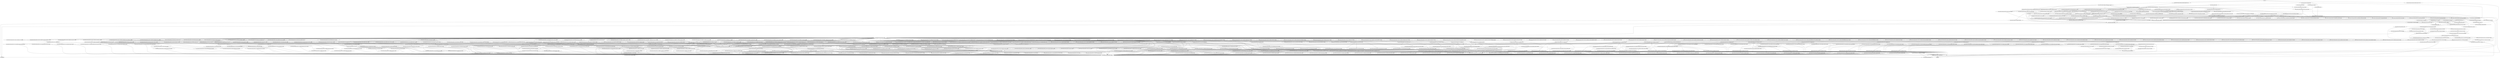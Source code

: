 digraph {
	compound = "true"
	newrank = "true"
	subgraph "root" {
		"[root] module.autoscaling.aws_autoscaling_group.webserver (expand)" [label = "module.autoscaling.aws_autoscaling_group.webserver", shape = "box"]
		"[root] module.autoscaling.aws_launch_template.webserver (expand)" [label = "module.autoscaling.aws_launch_template.webserver", shape = "box"]
		"[root] module.autoscaling.data.aws_ami.ubuntu (expand)" [label = "module.autoscaling.data.aws_ami.ubuntu", shape = "box"]
		"[root] module.autoscaling.data.template_cloudinit_config.config (expand)" [label = "module.autoscaling.data.template_cloudinit_config.config", shape = "box"]
		"[root] module.autoscaling.module.alb.aws_lb.application (expand)" [label = "module.autoscaling.module.alb.aws_lb.application", shape = "box"]
		"[root] module.autoscaling.module.alb.aws_lb.application_no_logs (expand)" [label = "module.autoscaling.module.alb.aws_lb.application_no_logs", shape = "box"]
		"[root] module.autoscaling.module.alb.aws_lb_listener.frontend_http_tcp (expand)" [label = "module.autoscaling.module.alb.aws_lb_listener.frontend_http_tcp", shape = "box"]
		"[root] module.autoscaling.module.alb.aws_lb_listener.frontend_http_tcp_no_logs (expand)" [label = "module.autoscaling.module.alb.aws_lb_listener.frontend_http_tcp_no_logs", shape = "box"]
		"[root] module.autoscaling.module.alb.aws_lb_listener.frontend_https (expand)" [label = "module.autoscaling.module.alb.aws_lb_listener.frontend_https", shape = "box"]
		"[root] module.autoscaling.module.alb.aws_lb_listener.frontend_https_no_logs (expand)" [label = "module.autoscaling.module.alb.aws_lb_listener.frontend_https_no_logs", shape = "box"]
		"[root] module.autoscaling.module.alb.aws_lb_listener_certificate.https_listener (expand)" [label = "module.autoscaling.module.alb.aws_lb_listener_certificate.https_listener", shape = "box"]
		"[root] module.autoscaling.module.alb.aws_lb_listener_certificate.https_listener_no_logs (expand)" [label = "module.autoscaling.module.alb.aws_lb_listener_certificate.https_listener_no_logs", shape = "box"]
		"[root] module.autoscaling.module.alb.aws_lb_target_group.main (expand)" [label = "module.autoscaling.module.alb.aws_lb_target_group.main", shape = "box"]
		"[root] module.autoscaling.module.alb.aws_lb_target_group.main_no_logs (expand)" [label = "module.autoscaling.module.alb.aws_lb_target_group.main_no_logs", shape = "box"]
		"[root] module.autoscaling.module.iam_instance_profile.aws_iam_instance_profile.iam_instance_profile (expand)" [label = "module.autoscaling.module.iam_instance_profile.aws_iam_instance_profile.iam_instance_profile", shape = "box"]
		"[root] module.autoscaling.module.iam_instance_profile.aws_iam_role.iam_role (expand)" [label = "module.autoscaling.module.iam_instance_profile.aws_iam_role.iam_role", shape = "box"]
		"[root] module.autoscaling.module.iam_instance_profile.aws_iam_role_policy.iam_role_policy (expand)" [label = "module.autoscaling.module.iam_instance_profile.aws_iam_role_policy.iam_role_policy", shape = "box"]
		"[root] module.autoscaling.module.iam_instance_profile.data.aws_iam_policy_document.iam_policy_document (expand)" [label = "module.autoscaling.module.iam_instance_profile.data.aws_iam_policy_document.iam_policy_document", shape = "box"]
		"[root] module.database.aws_db_instance.database (expand)" [label = "module.database.aws_db_instance.database", shape = "box"]
		"[root] module.database.random_id.random_16 (expand)" [label = "module.database.random_id.random_16", shape = "box"]
		"[root] module.networking.data.aws_availability_zones.available (expand)" [label = "module.networking.data.aws_availability_zones.available", shape = "box"]
		"[root] module.networking.module.db_sg.aws_security_group.security_group (expand)" [label = "module.networking.module.db_sg.aws_security_group.security_group", shape = "box"]
		"[root] module.networking.module.lb_sg.aws_security_group.security_group (expand)" [label = "module.networking.module.lb_sg.aws_security_group.security_group", shape = "box"]
		"[root] module.networking.module.vpc.aws_db_subnet_group.database (expand)" [label = "module.networking.module.vpc.aws_db_subnet_group.database", shape = "box"]
		"[root] module.networking.module.vpc.aws_default_network_acl.this (expand)" [label = "module.networking.module.vpc.aws_default_network_acl.this", shape = "box"]
		"[root] module.networking.module.vpc.aws_default_vpc.this (expand)" [label = "module.networking.module.vpc.aws_default_vpc.this", shape = "box"]
		"[root] module.networking.module.vpc.aws_eip.nat (expand)" [label = "module.networking.module.vpc.aws_eip.nat", shape = "box"]
		"[root] module.networking.module.vpc.aws_elasticache_subnet_group.elasticache (expand)" [label = "module.networking.module.vpc.aws_elasticache_subnet_group.elasticache", shape = "box"]
		"[root] module.networking.module.vpc.aws_internet_gateway.this (expand)" [label = "module.networking.module.vpc.aws_internet_gateway.this", shape = "box"]
		"[root] module.networking.module.vpc.aws_nat_gateway.this (expand)" [label = "module.networking.module.vpc.aws_nat_gateway.this", shape = "box"]
		"[root] module.networking.module.vpc.aws_network_acl.database (expand)" [label = "module.networking.module.vpc.aws_network_acl.database", shape = "box"]
		"[root] module.networking.module.vpc.aws_network_acl.elasticache (expand)" [label = "module.networking.module.vpc.aws_network_acl.elasticache", shape = "box"]
		"[root] module.networking.module.vpc.aws_network_acl.intra (expand)" [label = "module.networking.module.vpc.aws_network_acl.intra", shape = "box"]
		"[root] module.networking.module.vpc.aws_network_acl.private (expand)" [label = "module.networking.module.vpc.aws_network_acl.private", shape = "box"]
		"[root] module.networking.module.vpc.aws_network_acl.public (expand)" [label = "module.networking.module.vpc.aws_network_acl.public", shape = "box"]
		"[root] module.networking.module.vpc.aws_network_acl.redshift (expand)" [label = "module.networking.module.vpc.aws_network_acl.redshift", shape = "box"]
		"[root] module.networking.module.vpc.aws_network_acl_rule.database_inbound (expand)" [label = "module.networking.module.vpc.aws_network_acl_rule.database_inbound", shape = "box"]
		"[root] module.networking.module.vpc.aws_network_acl_rule.database_outbound (expand)" [label = "module.networking.module.vpc.aws_network_acl_rule.database_outbound", shape = "box"]
		"[root] module.networking.module.vpc.aws_network_acl_rule.elasticache_inbound (expand)" [label = "module.networking.module.vpc.aws_network_acl_rule.elasticache_inbound", shape = "box"]
		"[root] module.networking.module.vpc.aws_network_acl_rule.elasticache_outbound (expand)" [label = "module.networking.module.vpc.aws_network_acl_rule.elasticache_outbound", shape = "box"]
		"[root] module.networking.module.vpc.aws_network_acl_rule.intra_inbound (expand)" [label = "module.networking.module.vpc.aws_network_acl_rule.intra_inbound", shape = "box"]
		"[root] module.networking.module.vpc.aws_network_acl_rule.intra_outbound (expand)" [label = "module.networking.module.vpc.aws_network_acl_rule.intra_outbound", shape = "box"]
		"[root] module.networking.module.vpc.aws_network_acl_rule.private_inbound (expand)" [label = "module.networking.module.vpc.aws_network_acl_rule.private_inbound", shape = "box"]
		"[root] module.networking.module.vpc.aws_network_acl_rule.private_outbound (expand)" [label = "module.networking.module.vpc.aws_network_acl_rule.private_outbound", shape = "box"]
		"[root] module.networking.module.vpc.aws_network_acl_rule.public_inbound (expand)" [label = "module.networking.module.vpc.aws_network_acl_rule.public_inbound", shape = "box"]
		"[root] module.networking.module.vpc.aws_network_acl_rule.public_outbound (expand)" [label = "module.networking.module.vpc.aws_network_acl_rule.public_outbound", shape = "box"]
		"[root] module.networking.module.vpc.aws_network_acl_rule.redshift_inbound (expand)" [label = "module.networking.module.vpc.aws_network_acl_rule.redshift_inbound", shape = "box"]
		"[root] module.networking.module.vpc.aws_network_acl_rule.redshift_outbound (expand)" [label = "module.networking.module.vpc.aws_network_acl_rule.redshift_outbound", shape = "box"]
		"[root] module.networking.module.vpc.aws_redshift_subnet_group.redshift (expand)" [label = "module.networking.module.vpc.aws_redshift_subnet_group.redshift", shape = "box"]
		"[root] module.networking.module.vpc.aws_route.database_internet_gateway (expand)" [label = "module.networking.module.vpc.aws_route.database_internet_gateway", shape = "box"]
		"[root] module.networking.module.vpc.aws_route.database_nat_gateway (expand)" [label = "module.networking.module.vpc.aws_route.database_nat_gateway", shape = "box"]
		"[root] module.networking.module.vpc.aws_route.private_nat_gateway (expand)" [label = "module.networking.module.vpc.aws_route.private_nat_gateway", shape = "box"]
		"[root] module.networking.module.vpc.aws_route.public_internet_gateway (expand)" [label = "module.networking.module.vpc.aws_route.public_internet_gateway", shape = "box"]
		"[root] module.networking.module.vpc.aws_route_table.database (expand)" [label = "module.networking.module.vpc.aws_route_table.database", shape = "box"]
		"[root] module.networking.module.vpc.aws_route_table.elasticache (expand)" [label = "module.networking.module.vpc.aws_route_table.elasticache", shape = "box"]
		"[root] module.networking.module.vpc.aws_route_table.intra (expand)" [label = "module.networking.module.vpc.aws_route_table.intra", shape = "box"]
		"[root] module.networking.module.vpc.aws_route_table.private (expand)" [label = "module.networking.module.vpc.aws_route_table.private", shape = "box"]
		"[root] module.networking.module.vpc.aws_route_table.public (expand)" [label = "module.networking.module.vpc.aws_route_table.public", shape = "box"]
		"[root] module.networking.module.vpc.aws_route_table.redshift (expand)" [label = "module.networking.module.vpc.aws_route_table.redshift", shape = "box"]
		"[root] module.networking.module.vpc.aws_route_table_association.database (expand)" [label = "module.networking.module.vpc.aws_route_table_association.database", shape = "box"]
		"[root] module.networking.module.vpc.aws_route_table_association.elasticache (expand)" [label = "module.networking.module.vpc.aws_route_table_association.elasticache", shape = "box"]
		"[root] module.networking.module.vpc.aws_route_table_association.intra (expand)" [label = "module.networking.module.vpc.aws_route_table_association.intra", shape = "box"]
		"[root] module.networking.module.vpc.aws_route_table_association.private (expand)" [label = "module.networking.module.vpc.aws_route_table_association.private", shape = "box"]
		"[root] module.networking.module.vpc.aws_route_table_association.public (expand)" [label = "module.networking.module.vpc.aws_route_table_association.public", shape = "box"]
		"[root] module.networking.module.vpc.aws_route_table_association.redshift (expand)" [label = "module.networking.module.vpc.aws_route_table_association.redshift", shape = "box"]
		"[root] module.networking.module.vpc.aws_route_table_association.redshift_public (expand)" [label = "module.networking.module.vpc.aws_route_table_association.redshift_public", shape = "box"]
		"[root] module.networking.module.vpc.aws_subnet.database (expand)" [label = "module.networking.module.vpc.aws_subnet.database", shape = "box"]
		"[root] module.networking.module.vpc.aws_subnet.elasticache (expand)" [label = "module.networking.module.vpc.aws_subnet.elasticache", shape = "box"]
		"[root] module.networking.module.vpc.aws_subnet.intra (expand)" [label = "module.networking.module.vpc.aws_subnet.intra", shape = "box"]
		"[root] module.networking.module.vpc.aws_subnet.private (expand)" [label = "module.networking.module.vpc.aws_subnet.private", shape = "box"]
		"[root] module.networking.module.vpc.aws_subnet.public (expand)" [label = "module.networking.module.vpc.aws_subnet.public", shape = "box"]
		"[root] module.networking.module.vpc.aws_subnet.redshift (expand)" [label = "module.networking.module.vpc.aws_subnet.redshift", shape = "box"]
		"[root] module.networking.module.vpc.aws_vpc.this (expand)" [label = "module.networking.module.vpc.aws_vpc.this", shape = "box"]
		"[root] module.networking.module.vpc.aws_vpc_dhcp_options.this (expand)" [label = "module.networking.module.vpc.aws_vpc_dhcp_options.this", shape = "box"]
		"[root] module.networking.module.vpc.aws_vpc_dhcp_options_association.this (expand)" [label = "module.networking.module.vpc.aws_vpc_dhcp_options_association.this", shape = "box"]
		"[root] module.networking.module.vpc.aws_vpc_endpoint.apigw (expand)" [label = "module.networking.module.vpc.aws_vpc_endpoint.apigw", shape = "box"]
		"[root] module.networking.module.vpc.aws_vpc_endpoint.cloudtrail (expand)" [label = "module.networking.module.vpc.aws_vpc_endpoint.cloudtrail", shape = "box"]
		"[root] module.networking.module.vpc.aws_vpc_endpoint.dynamodb (expand)" [label = "module.networking.module.vpc.aws_vpc_endpoint.dynamodb", shape = "box"]
		"[root] module.networking.module.vpc.aws_vpc_endpoint.ec2 (expand)" [label = "module.networking.module.vpc.aws_vpc_endpoint.ec2", shape = "box"]
		"[root] module.networking.module.vpc.aws_vpc_endpoint.ec2messages (expand)" [label = "module.networking.module.vpc.aws_vpc_endpoint.ec2messages", shape = "box"]
		"[root] module.networking.module.vpc.aws_vpc_endpoint.ecr_api (expand)" [label = "module.networking.module.vpc.aws_vpc_endpoint.ecr_api", shape = "box"]
		"[root] module.networking.module.vpc.aws_vpc_endpoint.ecr_dkr (expand)" [label = "module.networking.module.vpc.aws_vpc_endpoint.ecr_dkr", shape = "box"]
		"[root] module.networking.module.vpc.aws_vpc_endpoint.ecs (expand)" [label = "module.networking.module.vpc.aws_vpc_endpoint.ecs", shape = "box"]
		"[root] module.networking.module.vpc.aws_vpc_endpoint.ecs_agent (expand)" [label = "module.networking.module.vpc.aws_vpc_endpoint.ecs_agent", shape = "box"]
		"[root] module.networking.module.vpc.aws_vpc_endpoint.ecs_telemetry (expand)" [label = "module.networking.module.vpc.aws_vpc_endpoint.ecs_telemetry", shape = "box"]
		"[root] module.networking.module.vpc.aws_vpc_endpoint.elasticloadbalancing (expand)" [label = "module.networking.module.vpc.aws_vpc_endpoint.elasticloadbalancing", shape = "box"]
		"[root] module.networking.module.vpc.aws_vpc_endpoint.events (expand)" [label = "module.networking.module.vpc.aws_vpc_endpoint.events", shape = "box"]
		"[root] module.networking.module.vpc.aws_vpc_endpoint.kms (expand)" [label = "module.networking.module.vpc.aws_vpc_endpoint.kms", shape = "box"]
		"[root] module.networking.module.vpc.aws_vpc_endpoint.logs (expand)" [label = "module.networking.module.vpc.aws_vpc_endpoint.logs", shape = "box"]
		"[root] module.networking.module.vpc.aws_vpc_endpoint.monitoring (expand)" [label = "module.networking.module.vpc.aws_vpc_endpoint.monitoring", shape = "box"]
		"[root] module.networking.module.vpc.aws_vpc_endpoint.s3 (expand)" [label = "module.networking.module.vpc.aws_vpc_endpoint.s3", shape = "box"]
		"[root] module.networking.module.vpc.aws_vpc_endpoint.sns (expand)" [label = "module.networking.module.vpc.aws_vpc_endpoint.sns", shape = "box"]
		"[root] module.networking.module.vpc.aws_vpc_endpoint.sqs (expand)" [label = "module.networking.module.vpc.aws_vpc_endpoint.sqs", shape = "box"]
		"[root] module.networking.module.vpc.aws_vpc_endpoint.ssm (expand)" [label = "module.networking.module.vpc.aws_vpc_endpoint.ssm", shape = "box"]
		"[root] module.networking.module.vpc.aws_vpc_endpoint.ssmmessages (expand)" [label = "module.networking.module.vpc.aws_vpc_endpoint.ssmmessages", shape = "box"]
		"[root] module.networking.module.vpc.aws_vpc_endpoint_route_table_association.intra_dynamodb (expand)" [label = "module.networking.module.vpc.aws_vpc_endpoint_route_table_association.intra_dynamodb", shape = "box"]
		"[root] module.networking.module.vpc.aws_vpc_endpoint_route_table_association.intra_s3 (expand)" [label = "module.networking.module.vpc.aws_vpc_endpoint_route_table_association.intra_s3", shape = "box"]
		"[root] module.networking.module.vpc.aws_vpc_endpoint_route_table_association.private_dynamodb (expand)" [label = "module.networking.module.vpc.aws_vpc_endpoint_route_table_association.private_dynamodb", shape = "box"]
		"[root] module.networking.module.vpc.aws_vpc_endpoint_route_table_association.private_s3 (expand)" [label = "module.networking.module.vpc.aws_vpc_endpoint_route_table_association.private_s3", shape = "box"]
		"[root] module.networking.module.vpc.aws_vpc_endpoint_route_table_association.public_dynamodb (expand)" [label = "module.networking.module.vpc.aws_vpc_endpoint_route_table_association.public_dynamodb", shape = "box"]
		"[root] module.networking.module.vpc.aws_vpc_endpoint_route_table_association.public_s3 (expand)" [label = "module.networking.module.vpc.aws_vpc_endpoint_route_table_association.public_s3", shape = "box"]
		"[root] module.networking.module.vpc.aws_vpc_ipv4_cidr_block_association.this (expand)" [label = "module.networking.module.vpc.aws_vpc_ipv4_cidr_block_association.this", shape = "box"]
		"[root] module.networking.module.vpc.aws_vpn_gateway.this (expand)" [label = "module.networking.module.vpc.aws_vpn_gateway.this", shape = "box"]
		"[root] module.networking.module.vpc.aws_vpn_gateway_attachment.this (expand)" [label = "module.networking.module.vpc.aws_vpn_gateway_attachment.this", shape = "box"]
		"[root] module.networking.module.vpc.aws_vpn_gateway_route_propagation.private (expand)" [label = "module.networking.module.vpc.aws_vpn_gateway_route_propagation.private", shape = "box"]
		"[root] module.networking.module.vpc.aws_vpn_gateway_route_propagation.public (expand)" [label = "module.networking.module.vpc.aws_vpn_gateway_route_propagation.public", shape = "box"]
		"[root] module.networking.module.vpc.data.aws_vpc_endpoint_service.apigw (expand)" [label = "module.networking.module.vpc.data.aws_vpc_endpoint_service.apigw", shape = "box"]
		"[root] module.networking.module.vpc.data.aws_vpc_endpoint_service.cloudtrail (expand)" [label = "module.networking.module.vpc.data.aws_vpc_endpoint_service.cloudtrail", shape = "box"]
		"[root] module.networking.module.vpc.data.aws_vpc_endpoint_service.dynamodb (expand)" [label = "module.networking.module.vpc.data.aws_vpc_endpoint_service.dynamodb", shape = "box"]
		"[root] module.networking.module.vpc.data.aws_vpc_endpoint_service.ec2 (expand)" [label = "module.networking.module.vpc.data.aws_vpc_endpoint_service.ec2", shape = "box"]
		"[root] module.networking.module.vpc.data.aws_vpc_endpoint_service.ec2messages (expand)" [label = "module.networking.module.vpc.data.aws_vpc_endpoint_service.ec2messages", shape = "box"]
		"[root] module.networking.module.vpc.data.aws_vpc_endpoint_service.ecr_api (expand)" [label = "module.networking.module.vpc.data.aws_vpc_endpoint_service.ecr_api", shape = "box"]
		"[root] module.networking.module.vpc.data.aws_vpc_endpoint_service.ecr_dkr (expand)" [label = "module.networking.module.vpc.data.aws_vpc_endpoint_service.ecr_dkr", shape = "box"]
		"[root] module.networking.module.vpc.data.aws_vpc_endpoint_service.ecs (expand)" [label = "module.networking.module.vpc.data.aws_vpc_endpoint_service.ecs", shape = "box"]
		"[root] module.networking.module.vpc.data.aws_vpc_endpoint_service.ecs_agent (expand)" [label = "module.networking.module.vpc.data.aws_vpc_endpoint_service.ecs_agent", shape = "box"]
		"[root] module.networking.module.vpc.data.aws_vpc_endpoint_service.ecs_telemetry (expand)" [label = "module.networking.module.vpc.data.aws_vpc_endpoint_service.ecs_telemetry", shape = "box"]
		"[root] module.networking.module.vpc.data.aws_vpc_endpoint_service.elasticloadbalancing (expand)" [label = "module.networking.module.vpc.data.aws_vpc_endpoint_service.elasticloadbalancing", shape = "box"]
		"[root] module.networking.module.vpc.data.aws_vpc_endpoint_service.events (expand)" [label = "module.networking.module.vpc.data.aws_vpc_endpoint_service.events", shape = "box"]
		"[root] module.networking.module.vpc.data.aws_vpc_endpoint_service.kms (expand)" [label = "module.networking.module.vpc.data.aws_vpc_endpoint_service.kms", shape = "box"]
		"[root] module.networking.module.vpc.data.aws_vpc_endpoint_service.logs (expand)" [label = "module.networking.module.vpc.data.aws_vpc_endpoint_service.logs", shape = "box"]
		"[root] module.networking.module.vpc.data.aws_vpc_endpoint_service.monitoring (expand)" [label = "module.networking.module.vpc.data.aws_vpc_endpoint_service.monitoring", shape = "box"]
		"[root] module.networking.module.vpc.data.aws_vpc_endpoint_service.s3 (expand)" [label = "module.networking.module.vpc.data.aws_vpc_endpoint_service.s3", shape = "box"]
		"[root] module.networking.module.vpc.data.aws_vpc_endpoint_service.sns (expand)" [label = "module.networking.module.vpc.data.aws_vpc_endpoint_service.sns", shape = "box"]
		"[root] module.networking.module.vpc.data.aws_vpc_endpoint_service.sqs (expand)" [label = "module.networking.module.vpc.data.aws_vpc_endpoint_service.sqs", shape = "box"]
		"[root] module.networking.module.vpc.data.aws_vpc_endpoint_service.ssm (expand)" [label = "module.networking.module.vpc.data.aws_vpc_endpoint_service.ssm", shape = "box"]
		"[root] module.networking.module.vpc.data.aws_vpc_endpoint_service.ssmmessages (expand)" [label = "module.networking.module.vpc.data.aws_vpc_endpoint_service.ssmmessages", shape = "box"]
		"[root] module.networking.module.websvr_sg.aws_security_group.security_group (expand)" [label = "module.networking.module.websvr_sg.aws_security_group.security_group", shape = "box"]
		"[root] provider[\"registry.terraform.io/hashicorp/aws\"]" [label = "provider[\"registry.terraform.io/hashicorp/aws\"]", shape = "diamond"]
		"[root] provider[\"registry.terraform.io/hashicorp/random\"]" [label = "provider[\"registry.terraform.io/hashicorp/random\"]", shape = "diamond"]
		"[root] provider[\"registry.terraform.io/hashicorp/template\"]" [label = "provider[\"registry.terraform.io/hashicorp/template\"]", shape = "diamond"]
		"[root] var.namespace" [label = "var.namespace", shape = "note"]
		"[root] var.region" [label = "var.region", shape = "note"]
		"[root] var.ssh_keypair" [label = "var.ssh_keypair", shape = "note"]
		"[root] meta.count-boundary (EachMode fixup)" -> "[root] module.autoscaling (close)"
		"[root] meta.count-boundary (EachMode fixup)" -> "[root] module.database (close)"
		"[root] meta.count-boundary (EachMode fixup)" -> "[root] module.networking (close)"
		"[root] meta.count-boundary (EachMode fixup)" -> "[root] output.db_password (expand)"
		"[root] meta.count-boundary (EachMode fixup)" -> "[root] output.lb_dns_name (expand)"
		"[root] module.autoscaling (close)" -> "[root] module.autoscaling.aws_autoscaling_group.webserver (expand)"
		"[root] module.autoscaling (close)" -> "[root] module.autoscaling.module.alb (close)"
		"[root] module.autoscaling (close)" -> "[root] module.autoscaling.module.iam_instance_profile (close)"
		"[root] module.autoscaling (close)" -> "[root] module.autoscaling.output.lb_dns_name (expand)"
		"[root] module.autoscaling.aws_autoscaling_group.webserver (expand)" -> "[root] module.autoscaling.aws_launch_template.webserver (expand)"
		"[root] module.autoscaling.aws_autoscaling_group.webserver (expand)" -> "[root] module.autoscaling.module.alb.output.target_group_arns (expand)"
		"[root] module.autoscaling.aws_launch_template.webserver (expand)" -> "[root] module.autoscaling.data.aws_ami.ubuntu (expand)"
		"[root] module.autoscaling.aws_launch_template.webserver (expand)" -> "[root] module.autoscaling.data.template_cloudinit_config.config (expand)"
		"[root] module.autoscaling.aws_launch_template.webserver (expand)" -> "[root] module.autoscaling.module.iam_instance_profile.output.name (expand)"
		"[root] module.autoscaling.aws_launch_template.webserver (expand)" -> "[root] module.autoscaling.var.namespace (expand)"
		"[root] module.autoscaling.aws_launch_template.webserver (expand)" -> "[root] module.autoscaling.var.sg (expand)"
		"[root] module.autoscaling.aws_launch_template.webserver (expand)" -> "[root] module.autoscaling.var.ssh_keypair (expand)"
		"[root] module.autoscaling.data.aws_ami.ubuntu (expand)" -> "[root] module.autoscaling (expand)"
		"[root] module.autoscaling.data.aws_ami.ubuntu (expand)" -> "[root] provider[\"registry.terraform.io/hashicorp/aws\"]"
		"[root] module.autoscaling.data.template_cloudinit_config.config (expand)" -> "[root] module.autoscaling.var.db_config (expand)"
		"[root] module.autoscaling.data.template_cloudinit_config.config (expand)" -> "[root] provider[\"registry.terraform.io/hashicorp/template\"]"
		"[root] module.autoscaling.module.alb (close)" -> "[root] module.autoscaling.module.alb.aws_lb_listener_certificate.https_listener (expand)"
		"[root] module.autoscaling.module.alb (close)" -> "[root] module.autoscaling.module.alb.aws_lb_listener_certificate.https_listener_no_logs (expand)"
		"[root] module.autoscaling.module.alb (close)" -> "[root] module.autoscaling.module.alb.output.dns_name (expand)"
		"[root] module.autoscaling.module.alb (close)" -> "[root] module.autoscaling.module.alb.output.http_tcp_listener_arns (expand)"
		"[root] module.autoscaling.module.alb (close)" -> "[root] module.autoscaling.module.alb.output.http_tcp_listener_ids (expand)"
		"[root] module.autoscaling.module.alb (close)" -> "[root] module.autoscaling.module.alb.output.https_listener_arns (expand)"
		"[root] module.autoscaling.module.alb (close)" -> "[root] module.autoscaling.module.alb.output.https_listener_ids (expand)"
		"[root] module.autoscaling.module.alb (close)" -> "[root] module.autoscaling.module.alb.output.load_balancer_arn_suffix (expand)"
		"[root] module.autoscaling.module.alb (close)" -> "[root] module.autoscaling.module.alb.output.load_balancer_id (expand)"
		"[root] module.autoscaling.module.alb (close)" -> "[root] module.autoscaling.module.alb.output.load_balancer_zone_id (expand)"
		"[root] module.autoscaling.module.alb (close)" -> "[root] module.autoscaling.module.alb.output.target_group_arn_suffixes (expand)"
		"[root] module.autoscaling.module.alb (close)" -> "[root] module.autoscaling.module.alb.output.target_group_arns (expand)"
		"[root] module.autoscaling.module.alb (close)" -> "[root] module.autoscaling.module.alb.output.target_group_names (expand)"
		"[root] module.autoscaling.module.alb (expand)" -> "[root] module.autoscaling (expand)"
		"[root] module.autoscaling.module.alb.aws_lb.application (expand)" -> "[root] module.autoscaling.module.alb.var.create_alb (expand)"
		"[root] module.autoscaling.module.alb.aws_lb.application (expand)" -> "[root] module.autoscaling.module.alb.var.enable_cross_zone_load_balancing (expand)"
		"[root] module.autoscaling.module.alb.aws_lb.application (expand)" -> "[root] module.autoscaling.module.alb.var.enable_deletion_protection (expand)"
		"[root] module.autoscaling.module.alb.aws_lb.application (expand)" -> "[root] module.autoscaling.module.alb.var.enable_http2 (expand)"
		"[root] module.autoscaling.module.alb.aws_lb.application (expand)" -> "[root] module.autoscaling.module.alb.var.idle_timeout (expand)"
		"[root] module.autoscaling.module.alb.aws_lb.application (expand)" -> "[root] module.autoscaling.module.alb.var.ip_address_type (expand)"
		"[root] module.autoscaling.module.alb.aws_lb.application (expand)" -> "[root] module.autoscaling.module.alb.var.load_balancer_create_timeout (expand)"
		"[root] module.autoscaling.module.alb.aws_lb.application (expand)" -> "[root] module.autoscaling.module.alb.var.load_balancer_delete_timeout (expand)"
		"[root] module.autoscaling.module.alb.aws_lb.application (expand)" -> "[root] module.autoscaling.module.alb.var.load_balancer_is_internal (expand)"
		"[root] module.autoscaling.module.alb.aws_lb.application (expand)" -> "[root] module.autoscaling.module.alb.var.load_balancer_name (expand)"
		"[root] module.autoscaling.module.alb.aws_lb.application (expand)" -> "[root] module.autoscaling.module.alb.var.load_balancer_update_timeout (expand)"
		"[root] module.autoscaling.module.alb.aws_lb.application (expand)" -> "[root] module.autoscaling.module.alb.var.log_bucket_name (expand)"
		"[root] module.autoscaling.module.alb.aws_lb.application (expand)" -> "[root] module.autoscaling.module.alb.var.log_location_prefix (expand)"
		"[root] module.autoscaling.module.alb.aws_lb.application (expand)" -> "[root] module.autoscaling.module.alb.var.logging_enabled (expand)"
		"[root] module.autoscaling.module.alb.aws_lb.application (expand)" -> "[root] module.autoscaling.module.alb.var.security_groups (expand)"
		"[root] module.autoscaling.module.alb.aws_lb.application (expand)" -> "[root] module.autoscaling.module.alb.var.subnets (expand)"
		"[root] module.autoscaling.module.alb.aws_lb.application (expand)" -> "[root] module.autoscaling.module.alb.var.tags (expand)"
		"[root] module.autoscaling.module.alb.aws_lb.application_no_logs (expand)" -> "[root] module.autoscaling.module.alb.var.create_alb (expand)"
		"[root] module.autoscaling.module.alb.aws_lb.application_no_logs (expand)" -> "[root] module.autoscaling.module.alb.var.enable_cross_zone_load_balancing (expand)"
		"[root] module.autoscaling.module.alb.aws_lb.application_no_logs (expand)" -> "[root] module.autoscaling.module.alb.var.enable_deletion_protection (expand)"
		"[root] module.autoscaling.module.alb.aws_lb.application_no_logs (expand)" -> "[root] module.autoscaling.module.alb.var.enable_http2 (expand)"
		"[root] module.autoscaling.module.alb.aws_lb.application_no_logs (expand)" -> "[root] module.autoscaling.module.alb.var.idle_timeout (expand)"
		"[root] module.autoscaling.module.alb.aws_lb.application_no_logs (expand)" -> "[root] module.autoscaling.module.alb.var.ip_address_type (expand)"
		"[root] module.autoscaling.module.alb.aws_lb.application_no_logs (expand)" -> "[root] module.autoscaling.module.alb.var.load_balancer_create_timeout (expand)"
		"[root] module.autoscaling.module.alb.aws_lb.application_no_logs (expand)" -> "[root] module.autoscaling.module.alb.var.load_balancer_delete_timeout (expand)"
		"[root] module.autoscaling.module.alb.aws_lb.application_no_logs (expand)" -> "[root] module.autoscaling.module.alb.var.load_balancer_is_internal (expand)"
		"[root] module.autoscaling.module.alb.aws_lb.application_no_logs (expand)" -> "[root] module.autoscaling.module.alb.var.load_balancer_name (expand)"
		"[root] module.autoscaling.module.alb.aws_lb.application_no_logs (expand)" -> "[root] module.autoscaling.module.alb.var.load_balancer_update_timeout (expand)"
		"[root] module.autoscaling.module.alb.aws_lb.application_no_logs (expand)" -> "[root] module.autoscaling.module.alb.var.logging_enabled (expand)"
		"[root] module.autoscaling.module.alb.aws_lb.application_no_logs (expand)" -> "[root] module.autoscaling.module.alb.var.security_groups (expand)"
		"[root] module.autoscaling.module.alb.aws_lb.application_no_logs (expand)" -> "[root] module.autoscaling.module.alb.var.subnets (expand)"
		"[root] module.autoscaling.module.alb.aws_lb.application_no_logs (expand)" -> "[root] module.autoscaling.module.alb.var.tags (expand)"
		"[root] module.autoscaling.module.alb.aws_lb_listener.frontend_http_tcp (expand)" -> "[root] module.autoscaling.module.alb.aws_lb.application_no_logs (expand)"
		"[root] module.autoscaling.module.alb.aws_lb_listener.frontend_http_tcp (expand)" -> "[root] module.autoscaling.module.alb.aws_lb_target_group.main (expand)"
		"[root] module.autoscaling.module.alb.aws_lb_listener.frontend_http_tcp (expand)" -> "[root] module.autoscaling.module.alb.var.http_tcp_listeners (expand)"
		"[root] module.autoscaling.module.alb.aws_lb_listener.frontend_http_tcp (expand)" -> "[root] module.autoscaling.module.alb.var.http_tcp_listeners_count (expand)"
		"[root] module.autoscaling.module.alb.aws_lb_listener.frontend_http_tcp_no_logs (expand)" -> "[root] module.autoscaling.module.alb.aws_lb_target_group.main_no_logs (expand)"
		"[root] module.autoscaling.module.alb.aws_lb_listener.frontend_http_tcp_no_logs (expand)" -> "[root] module.autoscaling.module.alb.var.http_tcp_listeners (expand)"
		"[root] module.autoscaling.module.alb.aws_lb_listener.frontend_http_tcp_no_logs (expand)" -> "[root] module.autoscaling.module.alb.var.http_tcp_listeners_count (expand)"
		"[root] module.autoscaling.module.alb.aws_lb_listener.frontend_https (expand)" -> "[root] module.autoscaling.module.alb.aws_lb.application_no_logs (expand)"
		"[root] module.autoscaling.module.alb.aws_lb_listener.frontend_https (expand)" -> "[root] module.autoscaling.module.alb.aws_lb_target_group.main (expand)"
		"[root] module.autoscaling.module.alb.aws_lb_listener.frontend_https (expand)" -> "[root] module.autoscaling.module.alb.var.https_listeners (expand)"
		"[root] module.autoscaling.module.alb.aws_lb_listener.frontend_https (expand)" -> "[root] module.autoscaling.module.alb.var.https_listeners_count (expand)"
		"[root] module.autoscaling.module.alb.aws_lb_listener.frontend_https (expand)" -> "[root] module.autoscaling.module.alb.var.listener_ssl_policy_default (expand)"
		"[root] module.autoscaling.module.alb.aws_lb_listener.frontend_https_no_logs (expand)" -> "[root] module.autoscaling.module.alb.aws_lb_target_group.main_no_logs (expand)"
		"[root] module.autoscaling.module.alb.aws_lb_listener.frontend_https_no_logs (expand)" -> "[root] module.autoscaling.module.alb.var.https_listeners (expand)"
		"[root] module.autoscaling.module.alb.aws_lb_listener.frontend_https_no_logs (expand)" -> "[root] module.autoscaling.module.alb.var.https_listeners_count (expand)"
		"[root] module.autoscaling.module.alb.aws_lb_listener.frontend_https_no_logs (expand)" -> "[root] module.autoscaling.module.alb.var.listener_ssl_policy_default (expand)"
		"[root] module.autoscaling.module.alb.aws_lb_listener_certificate.https_listener (expand)" -> "[root] module.autoscaling.module.alb.aws_lb_listener.frontend_https (expand)"
		"[root] module.autoscaling.module.alb.aws_lb_listener_certificate.https_listener (expand)" -> "[root] module.autoscaling.module.alb.var.extra_ssl_certs (expand)"
		"[root] module.autoscaling.module.alb.aws_lb_listener_certificate.https_listener (expand)" -> "[root] module.autoscaling.module.alb.var.extra_ssl_certs_count (expand)"
		"[root] module.autoscaling.module.alb.aws_lb_listener_certificate.https_listener_no_logs (expand)" -> "[root] module.autoscaling.module.alb.aws_lb_listener.frontend_https_no_logs (expand)"
		"[root] module.autoscaling.module.alb.aws_lb_listener_certificate.https_listener_no_logs (expand)" -> "[root] module.autoscaling.module.alb.var.extra_ssl_certs (expand)"
		"[root] module.autoscaling.module.alb.aws_lb_listener_certificate.https_listener_no_logs (expand)" -> "[root] module.autoscaling.module.alb.var.extra_ssl_certs_count (expand)"
		"[root] module.autoscaling.module.alb.aws_lb_target_group.main (expand)" -> "[root] module.autoscaling.module.alb.aws_lb.application (expand)"
		"[root] module.autoscaling.module.alb.aws_lb_target_group.main (expand)" -> "[root] module.autoscaling.module.alb.var.target_groups (expand)"
		"[root] module.autoscaling.module.alb.aws_lb_target_group.main (expand)" -> "[root] module.autoscaling.module.alb.var.target_groups_count (expand)"
		"[root] module.autoscaling.module.alb.aws_lb_target_group.main (expand)" -> "[root] module.autoscaling.module.alb.var.target_groups_defaults (expand)"
		"[root] module.autoscaling.module.alb.aws_lb_target_group.main (expand)" -> "[root] module.autoscaling.module.alb.var.vpc_id (expand)"
		"[root] module.autoscaling.module.alb.aws_lb_target_group.main_no_logs (expand)" -> "[root] module.autoscaling.module.alb.aws_lb.application_no_logs (expand)"
		"[root] module.autoscaling.module.alb.aws_lb_target_group.main_no_logs (expand)" -> "[root] module.autoscaling.module.alb.var.target_groups (expand)"
		"[root] module.autoscaling.module.alb.aws_lb_target_group.main_no_logs (expand)" -> "[root] module.autoscaling.module.alb.var.target_groups_count (expand)"
		"[root] module.autoscaling.module.alb.aws_lb_target_group.main_no_logs (expand)" -> "[root] module.autoscaling.module.alb.var.target_groups_defaults (expand)"
		"[root] module.autoscaling.module.alb.aws_lb_target_group.main_no_logs (expand)" -> "[root] module.autoscaling.module.alb.var.vpc_id (expand)"
		"[root] module.autoscaling.module.alb.output.dns_name (expand)" -> "[root] module.autoscaling.module.alb.aws_lb.application (expand)"
		"[root] module.autoscaling.module.alb.output.dns_name (expand)" -> "[root] module.autoscaling.module.alb.aws_lb.application_no_logs (expand)"
		"[root] module.autoscaling.module.alb.output.http_tcp_listener_arns (expand)" -> "[root] module.autoscaling.module.alb.aws_lb_listener.frontend_http_tcp (expand)"
		"[root] module.autoscaling.module.alb.output.http_tcp_listener_arns (expand)" -> "[root] module.autoscaling.module.alb.aws_lb_listener.frontend_http_tcp_no_logs (expand)"
		"[root] module.autoscaling.module.alb.output.http_tcp_listener_ids (expand)" -> "[root] module.autoscaling.module.alb.aws_lb_listener.frontend_http_tcp (expand)"
		"[root] module.autoscaling.module.alb.output.http_tcp_listener_ids (expand)" -> "[root] module.autoscaling.module.alb.aws_lb_listener.frontend_http_tcp_no_logs (expand)"
		"[root] module.autoscaling.module.alb.output.https_listener_arns (expand)" -> "[root] module.autoscaling.module.alb.aws_lb_listener.frontend_https (expand)"
		"[root] module.autoscaling.module.alb.output.https_listener_arns (expand)" -> "[root] module.autoscaling.module.alb.aws_lb_listener.frontend_https_no_logs (expand)"
		"[root] module.autoscaling.module.alb.output.https_listener_ids (expand)" -> "[root] module.autoscaling.module.alb.aws_lb_listener.frontend_https (expand)"
		"[root] module.autoscaling.module.alb.output.https_listener_ids (expand)" -> "[root] module.autoscaling.module.alb.aws_lb_listener.frontend_https_no_logs (expand)"
		"[root] module.autoscaling.module.alb.output.load_balancer_arn_suffix (expand)" -> "[root] module.autoscaling.module.alb.aws_lb.application (expand)"
		"[root] module.autoscaling.module.alb.output.load_balancer_arn_suffix (expand)" -> "[root] module.autoscaling.module.alb.aws_lb.application_no_logs (expand)"
		"[root] module.autoscaling.module.alb.output.load_balancer_id (expand)" -> "[root] module.autoscaling.module.alb.aws_lb.application (expand)"
		"[root] module.autoscaling.module.alb.output.load_balancer_id (expand)" -> "[root] module.autoscaling.module.alb.aws_lb.application_no_logs (expand)"
		"[root] module.autoscaling.module.alb.output.load_balancer_zone_id (expand)" -> "[root] module.autoscaling.module.alb.aws_lb.application (expand)"
		"[root] module.autoscaling.module.alb.output.load_balancer_zone_id (expand)" -> "[root] module.autoscaling.module.alb.aws_lb.application_no_logs (expand)"
		"[root] module.autoscaling.module.alb.output.target_group_arn_suffixes (expand)" -> "[root] module.autoscaling.module.alb.aws_lb_target_group.main (expand)"
		"[root] module.autoscaling.module.alb.output.target_group_arn_suffixes (expand)" -> "[root] module.autoscaling.module.alb.aws_lb_target_group.main_no_logs (expand)"
		"[root] module.autoscaling.module.alb.output.target_group_arns (expand)" -> "[root] module.autoscaling.module.alb.aws_lb_target_group.main (expand)"
		"[root] module.autoscaling.module.alb.output.target_group_arns (expand)" -> "[root] module.autoscaling.module.alb.aws_lb_target_group.main_no_logs (expand)"
		"[root] module.autoscaling.module.alb.output.target_group_names (expand)" -> "[root] module.autoscaling.module.alb.aws_lb_target_group.main (expand)"
		"[root] module.autoscaling.module.alb.output.target_group_names (expand)" -> "[root] module.autoscaling.module.alb.aws_lb_target_group.main_no_logs (expand)"
		"[root] module.autoscaling.module.alb.var.create_alb (expand)" -> "[root] module.autoscaling.module.alb (expand)"
		"[root] module.autoscaling.module.alb.var.enable_cross_zone_load_balancing (expand)" -> "[root] module.autoscaling.module.alb (expand)"
		"[root] module.autoscaling.module.alb.var.enable_deletion_protection (expand)" -> "[root] module.autoscaling.module.alb (expand)"
		"[root] module.autoscaling.module.alb.var.enable_http2 (expand)" -> "[root] module.autoscaling.module.alb (expand)"
		"[root] module.autoscaling.module.alb.var.extra_ssl_certs (expand)" -> "[root] module.autoscaling.module.alb (expand)"
		"[root] module.autoscaling.module.alb.var.extra_ssl_certs_count (expand)" -> "[root] module.autoscaling.module.alb (expand)"
		"[root] module.autoscaling.module.alb.var.http_tcp_listeners (expand)" -> "[root] module.autoscaling.module.alb (expand)"
		"[root] module.autoscaling.module.alb.var.http_tcp_listeners_count (expand)" -> "[root] module.autoscaling.module.alb (expand)"
		"[root] module.autoscaling.module.alb.var.https_listeners (expand)" -> "[root] module.autoscaling.module.alb (expand)"
		"[root] module.autoscaling.module.alb.var.https_listeners_count (expand)" -> "[root] module.autoscaling.module.alb (expand)"
		"[root] module.autoscaling.module.alb.var.idle_timeout (expand)" -> "[root] module.autoscaling.module.alb (expand)"
		"[root] module.autoscaling.module.alb.var.ip_address_type (expand)" -> "[root] module.autoscaling.module.alb (expand)"
		"[root] module.autoscaling.module.alb.var.listener_ssl_policy_default (expand)" -> "[root] module.autoscaling.module.alb (expand)"
		"[root] module.autoscaling.module.alb.var.load_balancer_create_timeout (expand)" -> "[root] module.autoscaling.module.alb (expand)"
		"[root] module.autoscaling.module.alb.var.load_balancer_delete_timeout (expand)" -> "[root] module.autoscaling.module.alb (expand)"
		"[root] module.autoscaling.module.alb.var.load_balancer_is_internal (expand)" -> "[root] module.autoscaling.module.alb (expand)"
		"[root] module.autoscaling.module.alb.var.load_balancer_name (expand)" -> "[root] module.autoscaling.module.alb (expand)"
		"[root] module.autoscaling.module.alb.var.load_balancer_name (expand)" -> "[root] module.autoscaling.var.namespace (expand)"
		"[root] module.autoscaling.module.alb.var.load_balancer_update_timeout (expand)" -> "[root] module.autoscaling.module.alb (expand)"
		"[root] module.autoscaling.module.alb.var.log_bucket_name (expand)" -> "[root] module.autoscaling.module.alb (expand)"
		"[root] module.autoscaling.module.alb.var.log_location_prefix (expand)" -> "[root] module.autoscaling.module.alb (expand)"
		"[root] module.autoscaling.module.alb.var.logging_enabled (expand)" -> "[root] module.autoscaling.module.alb (expand)"
		"[root] module.autoscaling.module.alb.var.security_groups (expand)" -> "[root] module.autoscaling.module.alb (expand)"
		"[root] module.autoscaling.module.alb.var.security_groups (expand)" -> "[root] module.autoscaling.var.sg (expand)"
		"[root] module.autoscaling.module.alb.var.subnets (expand)" -> "[root] module.autoscaling.module.alb (expand)"
		"[root] module.autoscaling.module.alb.var.subnets (expand)" -> "[root] module.autoscaling.var.vpc (expand)"
		"[root] module.autoscaling.module.alb.var.tags (expand)" -> "[root] module.autoscaling.module.alb (expand)"
		"[root] module.autoscaling.module.alb.var.target_groups (expand)" -> "[root] module.autoscaling.module.alb (expand)"
		"[root] module.autoscaling.module.alb.var.target_groups_count (expand)" -> "[root] module.autoscaling.module.alb (expand)"
		"[root] module.autoscaling.module.alb.var.target_groups_defaults (expand)" -> "[root] module.autoscaling.module.alb (expand)"
		"[root] module.autoscaling.module.alb.var.vpc_id (expand)" -> "[root] module.autoscaling.module.alb (expand)"
		"[root] module.autoscaling.module.alb.var.vpc_id (expand)" -> "[root] module.autoscaling.var.vpc (expand)"
		"[root] module.autoscaling.module.iam_instance_profile (close)" -> "[root] module.autoscaling.module.iam_instance_profile.aws_iam_role_policy.iam_role_policy (expand)"
		"[root] module.autoscaling.module.iam_instance_profile (close)" -> "[root] module.autoscaling.module.iam_instance_profile.output.name (expand)"
		"[root] module.autoscaling.module.iam_instance_profile (expand)" -> "[root] module.autoscaling (expand)"
		"[root] module.autoscaling.module.iam_instance_profile.aws_iam_instance_profile.iam_instance_profile (expand)" -> "[root] module.autoscaling.module.iam_instance_profile.aws_iam_role.iam_role (expand)"
		"[root] module.autoscaling.module.iam_instance_profile.aws_iam_role.iam_role (expand)" -> "[root] module.autoscaling.module.iam_instance_profile.var.name (expand)"
		"[root] module.autoscaling.module.iam_instance_profile.aws_iam_role.iam_role (expand)" -> "[root] provider[\"registry.terraform.io/hashicorp/aws\"]"
		"[root] module.autoscaling.module.iam_instance_profile.aws_iam_role_policy.iam_role_policy (expand)" -> "[root] module.autoscaling.module.iam_instance_profile.aws_iam_role.iam_role (expand)"
		"[root] module.autoscaling.module.iam_instance_profile.aws_iam_role_policy.iam_role_policy (expand)" -> "[root] module.autoscaling.module.iam_instance_profile.data.aws_iam_policy_document.iam_policy_document (expand)"
		"[root] module.autoscaling.module.iam_instance_profile.data.aws_iam_policy_document.iam_policy_document (expand)" -> "[root] module.autoscaling.module.iam_instance_profile.var.actions (expand)"
		"[root] module.autoscaling.module.iam_instance_profile.data.aws_iam_policy_document.iam_policy_document (expand)" -> "[root] module.autoscaling.module.iam_instance_profile.var.resources (expand)"
		"[root] module.autoscaling.module.iam_instance_profile.data.aws_iam_policy_document.iam_policy_document (expand)" -> "[root] provider[\"registry.terraform.io/hashicorp/aws\"]"
		"[root] module.autoscaling.module.iam_instance_profile.output.name (expand)" -> "[root] module.autoscaling.module.iam_instance_profile.aws_iam_instance_profile.iam_instance_profile (expand)"
		"[root] module.autoscaling.module.iam_instance_profile.var.actions (expand)" -> "[root] module.autoscaling.module.iam_instance_profile (expand)"
		"[root] module.autoscaling.module.iam_instance_profile.var.name (expand)" -> "[root] module.autoscaling.module.iam_instance_profile (expand)"
		"[root] module.autoscaling.module.iam_instance_profile.var.resources (expand)" -> "[root] module.autoscaling.module.iam_instance_profile (expand)"
		"[root] module.autoscaling.output.lb_dns_name (expand)" -> "[root] module.autoscaling.module.alb.output.dns_name (expand)"
		"[root] module.autoscaling.var.db_config (expand)" -> "[root] module.autoscaling (expand)"
		"[root] module.autoscaling.var.db_config (expand)" -> "[root] module.database.output.db_config (expand)"
		"[root] module.autoscaling.var.namespace (expand)" -> "[root] module.autoscaling (expand)"
		"[root] module.autoscaling.var.namespace (expand)" -> "[root] var.namespace"
		"[root] module.autoscaling.var.sg (expand)" -> "[root] module.autoscaling (expand)"
		"[root] module.autoscaling.var.sg (expand)" -> "[root] module.networking.output.sg (expand)"
		"[root] module.autoscaling.var.ssh_keypair (expand)" -> "[root] module.autoscaling (expand)"
		"[root] module.autoscaling.var.ssh_keypair (expand)" -> "[root] var.ssh_keypair"
		"[root] module.autoscaling.var.vpc (expand)" -> "[root] module.autoscaling (expand)"
		"[root] module.autoscaling.var.vpc (expand)" -> "[root] module.networking.output.vpc (expand)"
		"[root] module.database (close)" -> "[root] module.database.output.db_config (expand)"
		"[root] module.database.aws_db_instance.database (expand)" -> "[root] module.database.local.db_password (expand)"
		"[root] module.database.aws_db_instance.database (expand)" -> "[root] module.database.var.namespace (expand)"
		"[root] module.database.aws_db_instance.database (expand)" -> "[root] module.database.var.sg (expand)"
		"[root] module.database.aws_db_instance.database (expand)" -> "[root] module.database.var.vpc (expand)"
		"[root] module.database.local.db_password (expand)" -> "[root] module.database.random_id.random_16 (expand)"
		"[root] module.database.output.db_config (expand)" -> "[root] module.database.aws_db_instance.database (expand)"
		"[root] module.database.random_id.random_16 (expand)" -> "[root] module.database (expand)"
		"[root] module.database.random_id.random_16 (expand)" -> "[root] provider[\"registry.terraform.io/hashicorp/random\"]"
		"[root] module.database.var.namespace (expand)" -> "[root] module.database (expand)"
		"[root] module.database.var.namespace (expand)" -> "[root] var.namespace"
		"[root] module.database.var.sg (expand)" -> "[root] module.database (expand)"
		"[root] module.database.var.sg (expand)" -> "[root] module.networking.output.sg (expand)"
		"[root] module.database.var.vpc (expand)" -> "[root] module.database (expand)"
		"[root] module.database.var.vpc (expand)" -> "[root] module.networking.output.vpc (expand)"
		"[root] module.networking (close)" -> "[root] module.networking.module.db_sg (close)"
		"[root] module.networking (close)" -> "[root] module.networking.module.lb_sg (close)"
		"[root] module.networking (close)" -> "[root] module.networking.module.websvr_sg (close)"
		"[root] module.networking (close)" -> "[root] module.networking.output.sg (expand)"
		"[root] module.networking (close)" -> "[root] module.networking.output.vpc (expand)"
		"[root] module.networking.data.aws_availability_zones.available (expand)" -> "[root] module.networking (expand)"
		"[root] module.networking.data.aws_availability_zones.available (expand)" -> "[root] provider[\"registry.terraform.io/hashicorp/aws\"]"
		"[root] module.networking.module.db_sg (close)" -> "[root] module.networking.module.db_sg.output.security_group (expand)"
		"[root] module.networking.module.db_sg (expand)" -> "[root] module.networking (expand)"
		"[root] module.networking.module.db_sg.aws_security_group.security_group (expand)" -> "[root] module.networking.module.db_sg.local.egress_rules (expand)"
		"[root] module.networking.module.db_sg.aws_security_group.security_group (expand)" -> "[root] module.networking.module.db_sg.local.ingress_rules (expand)"
		"[root] module.networking.module.db_sg.aws_security_group.security_group (expand)" -> "[root] module.networking.module.db_sg.var.description (expand)"
		"[root] module.networking.module.db_sg.aws_security_group.security_group (expand)" -> "[root] module.networking.module.db_sg.var.name (expand)"
		"[root] module.networking.module.db_sg.aws_security_group.security_group (expand)" -> "[root] module.networking.module.db_sg.var.vpc_id (expand)"
		"[root] module.networking.module.db_sg.local.egress_rules (expand)" -> "[root] module.networking.module.db_sg.var.egress_rules (expand)"
		"[root] module.networking.module.db_sg.local.ingress_rules (expand)" -> "[root] module.networking.module.db_sg.var.ingress_rules (expand)"
		"[root] module.networking.module.db_sg.output.security_group (expand)" -> "[root] module.networking.module.db_sg.aws_security_group.security_group (expand)"
		"[root] module.networking.module.db_sg.var.description (expand)" -> "[root] module.networking.module.db_sg (expand)"
		"[root] module.networking.module.db_sg.var.egress_rules (expand)" -> "[root] module.networking.module.db_sg (expand)"
		"[root] module.networking.module.db_sg.var.ingress_rules (expand)" -> "[root] module.networking.module.db_sg (expand)"
		"[root] module.networking.module.db_sg.var.ingress_rules (expand)" -> "[root] module.networking.module.websvr_sg.output.security_group (expand)"
		"[root] module.networking.module.db_sg.var.name (expand)" -> "[root] module.networking.module.db_sg (expand)"
		"[root] module.networking.module.db_sg.var.vpc_id (expand)" -> "[root] module.networking.module.db_sg (expand)"
		"[root] module.networking.module.db_sg.var.vpc_id (expand)" -> "[root] module.networking.module.vpc.output.vpc_id (expand)"
		"[root] module.networking.module.lb_sg (close)" -> "[root] module.networking.module.lb_sg.output.security_group (expand)"
		"[root] module.networking.module.lb_sg (expand)" -> "[root] module.networking (expand)"
		"[root] module.networking.module.lb_sg.aws_security_group.security_group (expand)" -> "[root] module.networking.module.lb_sg.local.egress_rules (expand)"
		"[root] module.networking.module.lb_sg.aws_security_group.security_group (expand)" -> "[root] module.networking.module.lb_sg.local.ingress_rules (expand)"
		"[root] module.networking.module.lb_sg.aws_security_group.security_group (expand)" -> "[root] module.networking.module.lb_sg.var.description (expand)"
		"[root] module.networking.module.lb_sg.aws_security_group.security_group (expand)" -> "[root] module.networking.module.lb_sg.var.name (expand)"
		"[root] module.networking.module.lb_sg.aws_security_group.security_group (expand)" -> "[root] module.networking.module.lb_sg.var.vpc_id (expand)"
		"[root] module.networking.module.lb_sg.local.egress_rules (expand)" -> "[root] module.networking.module.lb_sg.var.egress_rules (expand)"
		"[root] module.networking.module.lb_sg.local.ingress_rules (expand)" -> "[root] module.networking.module.lb_sg.var.ingress_rules (expand)"
		"[root] module.networking.module.lb_sg.output.security_group (expand)" -> "[root] module.networking.module.lb_sg.aws_security_group.security_group (expand)"
		"[root] module.networking.module.lb_sg.var.description (expand)" -> "[root] module.networking.module.lb_sg (expand)"
		"[root] module.networking.module.lb_sg.var.egress_rules (expand)" -> "[root] module.networking.module.lb_sg (expand)"
		"[root] module.networking.module.lb_sg.var.ingress_rules (expand)" -> "[root] module.networking.module.lb_sg (expand)"
		"[root] module.networking.module.lb_sg.var.name (expand)" -> "[root] module.networking.module.lb_sg (expand)"
		"[root] module.networking.module.lb_sg.var.vpc_id (expand)" -> "[root] module.networking.module.lb_sg (expand)"
		"[root] module.networking.module.lb_sg.var.vpc_id (expand)" -> "[root] module.networking.module.vpc.output.vpc_id (expand)"
		"[root] module.networking.module.vpc (close)" -> "[root] module.networking.module.vpc.aws_default_network_acl.this (expand)"
		"[root] module.networking.module.vpc (close)" -> "[root] module.networking.module.vpc.aws_network_acl_rule.database_inbound (expand)"
		"[root] module.networking.module.vpc (close)" -> "[root] module.networking.module.vpc.aws_network_acl_rule.database_outbound (expand)"
		"[root] module.networking.module.vpc (close)" -> "[root] module.networking.module.vpc.aws_network_acl_rule.elasticache_inbound (expand)"
		"[root] module.networking.module.vpc (close)" -> "[root] module.networking.module.vpc.aws_network_acl_rule.elasticache_outbound (expand)"
		"[root] module.networking.module.vpc (close)" -> "[root] module.networking.module.vpc.aws_network_acl_rule.intra_inbound (expand)"
		"[root] module.networking.module.vpc (close)" -> "[root] module.networking.module.vpc.aws_network_acl_rule.intra_outbound (expand)"
		"[root] module.networking.module.vpc (close)" -> "[root] module.networking.module.vpc.aws_network_acl_rule.private_inbound (expand)"
		"[root] module.networking.module.vpc (close)" -> "[root] module.networking.module.vpc.aws_network_acl_rule.private_outbound (expand)"
		"[root] module.networking.module.vpc (close)" -> "[root] module.networking.module.vpc.aws_network_acl_rule.public_inbound (expand)"
		"[root] module.networking.module.vpc (close)" -> "[root] module.networking.module.vpc.aws_network_acl_rule.public_outbound (expand)"
		"[root] module.networking.module.vpc (close)" -> "[root] module.networking.module.vpc.aws_network_acl_rule.redshift_inbound (expand)"
		"[root] module.networking.module.vpc (close)" -> "[root] module.networking.module.vpc.aws_network_acl_rule.redshift_outbound (expand)"
		"[root] module.networking.module.vpc (close)" -> "[root] module.networking.module.vpc.aws_route.database_internet_gateway (expand)"
		"[root] module.networking.module.vpc (close)" -> "[root] module.networking.module.vpc.aws_route.database_nat_gateway (expand)"
		"[root] module.networking.module.vpc (close)" -> "[root] module.networking.module.vpc.aws_route.private_nat_gateway (expand)"
		"[root] module.networking.module.vpc (close)" -> "[root] module.networking.module.vpc.aws_route.public_internet_gateway (expand)"
		"[root] module.networking.module.vpc (close)" -> "[root] module.networking.module.vpc.aws_route_table_association.database (expand)"
		"[root] module.networking.module.vpc (close)" -> "[root] module.networking.module.vpc.aws_route_table_association.elasticache (expand)"
		"[root] module.networking.module.vpc (close)" -> "[root] module.networking.module.vpc.aws_route_table_association.intra (expand)"
		"[root] module.networking.module.vpc (close)" -> "[root] module.networking.module.vpc.aws_route_table_association.private (expand)"
		"[root] module.networking.module.vpc (close)" -> "[root] module.networking.module.vpc.aws_route_table_association.public (expand)"
		"[root] module.networking.module.vpc (close)" -> "[root] module.networking.module.vpc.aws_route_table_association.redshift (expand)"
		"[root] module.networking.module.vpc (close)" -> "[root] module.networking.module.vpc.aws_route_table_association.redshift_public (expand)"
		"[root] module.networking.module.vpc (close)" -> "[root] module.networking.module.vpc.aws_vpc_dhcp_options_association.this (expand)"
		"[root] module.networking.module.vpc (close)" -> "[root] module.networking.module.vpc.aws_vpc_endpoint_route_table_association.intra_dynamodb (expand)"
		"[root] module.networking.module.vpc (close)" -> "[root] module.networking.module.vpc.aws_vpc_endpoint_route_table_association.intra_s3 (expand)"
		"[root] module.networking.module.vpc (close)" -> "[root] module.networking.module.vpc.aws_vpc_endpoint_route_table_association.private_dynamodb (expand)"
		"[root] module.networking.module.vpc (close)" -> "[root] module.networking.module.vpc.aws_vpc_endpoint_route_table_association.private_s3 (expand)"
		"[root] module.networking.module.vpc (close)" -> "[root] module.networking.module.vpc.aws_vpc_endpoint_route_table_association.public_dynamodb (expand)"
		"[root] module.networking.module.vpc (close)" -> "[root] module.networking.module.vpc.aws_vpc_endpoint_route_table_association.public_s3 (expand)"
		"[root] module.networking.module.vpc (close)" -> "[root] module.networking.module.vpc.aws_vpn_gateway_route_propagation.private (expand)"
		"[root] module.networking.module.vpc (close)" -> "[root] module.networking.module.vpc.aws_vpn_gateway_route_propagation.public (expand)"
		"[root] module.networking.module.vpc (close)" -> "[root] module.networking.module.vpc.output.azs (expand)"
		"[root] module.networking.module.vpc (close)" -> "[root] module.networking.module.vpc.output.database_network_acl_id (expand)"
		"[root] module.networking.module.vpc (close)" -> "[root] module.networking.module.vpc.output.database_route_table_ids (expand)"
		"[root] module.networking.module.vpc (close)" -> "[root] module.networking.module.vpc.output.database_subnet_arns (expand)"
		"[root] module.networking.module.vpc (close)" -> "[root] module.networking.module.vpc.output.database_subnet_group (expand)"
		"[root] module.networking.module.vpc (close)" -> "[root] module.networking.module.vpc.output.database_subnets (expand)"
		"[root] module.networking.module.vpc (close)" -> "[root] module.networking.module.vpc.output.database_subnets_cidr_blocks (expand)"
		"[root] module.networking.module.vpc (close)" -> "[root] module.networking.module.vpc.output.default_network_acl_id (expand)"
		"[root] module.networking.module.vpc (close)" -> "[root] module.networking.module.vpc.output.default_route_table_id (expand)"
		"[root] module.networking.module.vpc (close)" -> "[root] module.networking.module.vpc.output.default_security_group_id (expand)"
		"[root] module.networking.module.vpc (close)" -> "[root] module.networking.module.vpc.output.default_vpc_cidr_block (expand)"
		"[root] module.networking.module.vpc (close)" -> "[root] module.networking.module.vpc.output.default_vpc_default_network_acl_id (expand)"
		"[root] module.networking.module.vpc (close)" -> "[root] module.networking.module.vpc.output.default_vpc_default_route_table_id (expand)"
		"[root] module.networking.module.vpc (close)" -> "[root] module.networking.module.vpc.output.default_vpc_default_security_group_id (expand)"
		"[root] module.networking.module.vpc (close)" -> "[root] module.networking.module.vpc.output.default_vpc_enable_dns_hostnames (expand)"
		"[root] module.networking.module.vpc (close)" -> "[root] module.networking.module.vpc.output.default_vpc_enable_dns_support (expand)"
		"[root] module.networking.module.vpc (close)" -> "[root] module.networking.module.vpc.output.default_vpc_id (expand)"
		"[root] module.networking.module.vpc (close)" -> "[root] module.networking.module.vpc.output.default_vpc_instance_tenancy (expand)"
		"[root] module.networking.module.vpc (close)" -> "[root] module.networking.module.vpc.output.default_vpc_main_route_table_id (expand)"
		"[root] module.networking.module.vpc (close)" -> "[root] module.networking.module.vpc.output.elasticache_network_acl_id (expand)"
		"[root] module.networking.module.vpc (close)" -> "[root] module.networking.module.vpc.output.elasticache_route_table_ids (expand)"
		"[root] module.networking.module.vpc (close)" -> "[root] module.networking.module.vpc.output.elasticache_subnet_arns (expand)"
		"[root] module.networking.module.vpc (close)" -> "[root] module.networking.module.vpc.output.elasticache_subnet_group (expand)"
		"[root] module.networking.module.vpc (close)" -> "[root] module.networking.module.vpc.output.elasticache_subnet_group_name (expand)"
		"[root] module.networking.module.vpc (close)" -> "[root] module.networking.module.vpc.output.elasticache_subnets (expand)"
		"[root] module.networking.module.vpc (close)" -> "[root] module.networking.module.vpc.output.elasticache_subnets_cidr_blocks (expand)"
		"[root] module.networking.module.vpc (close)" -> "[root] module.networking.module.vpc.output.igw_id (expand)"
		"[root] module.networking.module.vpc (close)" -> "[root] module.networking.module.vpc.output.intra_network_acl_id (expand)"
		"[root] module.networking.module.vpc (close)" -> "[root] module.networking.module.vpc.output.intra_route_table_ids (expand)"
		"[root] module.networking.module.vpc (close)" -> "[root] module.networking.module.vpc.output.intra_subnet_arns (expand)"
		"[root] module.networking.module.vpc (close)" -> "[root] module.networking.module.vpc.output.intra_subnets (expand)"
		"[root] module.networking.module.vpc (close)" -> "[root] module.networking.module.vpc.output.intra_subnets_cidr_blocks (expand)"
		"[root] module.networking.module.vpc (close)" -> "[root] module.networking.module.vpc.output.nat_ids (expand)"
		"[root] module.networking.module.vpc (close)" -> "[root] module.networking.module.vpc.output.nat_public_ips (expand)"
		"[root] module.networking.module.vpc (close)" -> "[root] module.networking.module.vpc.output.natgw_ids (expand)"
		"[root] module.networking.module.vpc (close)" -> "[root] module.networking.module.vpc.output.private_network_acl_id (expand)"
		"[root] module.networking.module.vpc (close)" -> "[root] module.networking.module.vpc.output.private_route_table_ids (expand)"
		"[root] module.networking.module.vpc (close)" -> "[root] module.networking.module.vpc.output.private_subnet_arns (expand)"
		"[root] module.networking.module.vpc (close)" -> "[root] module.networking.module.vpc.output.private_subnets (expand)"
		"[root] module.networking.module.vpc (close)" -> "[root] module.networking.module.vpc.output.private_subnets_cidr_blocks (expand)"
		"[root] module.networking.module.vpc (close)" -> "[root] module.networking.module.vpc.output.public_network_acl_id (expand)"
		"[root] module.networking.module.vpc (close)" -> "[root] module.networking.module.vpc.output.public_route_table_ids (expand)"
		"[root] module.networking.module.vpc (close)" -> "[root] module.networking.module.vpc.output.public_subnet_arns (expand)"
		"[root] module.networking.module.vpc (close)" -> "[root] module.networking.module.vpc.output.public_subnets (expand)"
		"[root] module.networking.module.vpc (close)" -> "[root] module.networking.module.vpc.output.public_subnets_cidr_blocks (expand)"
		"[root] module.networking.module.vpc (close)" -> "[root] module.networking.module.vpc.output.redshift_network_acl_id (expand)"
		"[root] module.networking.module.vpc (close)" -> "[root] module.networking.module.vpc.output.redshift_route_table_ids (expand)"
		"[root] module.networking.module.vpc (close)" -> "[root] module.networking.module.vpc.output.redshift_subnet_arns (expand)"
		"[root] module.networking.module.vpc (close)" -> "[root] module.networking.module.vpc.output.redshift_subnet_group (expand)"
		"[root] module.networking.module.vpc (close)" -> "[root] module.networking.module.vpc.output.redshift_subnets (expand)"
		"[root] module.networking.module.vpc (close)" -> "[root] module.networking.module.vpc.output.redshift_subnets_cidr_blocks (expand)"
		"[root] module.networking.module.vpc (close)" -> "[root] module.networking.module.vpc.output.vgw_id (expand)"
		"[root] module.networking.module.vpc (close)" -> "[root] module.networking.module.vpc.output.vpc_arn (expand)"
		"[root] module.networking.module.vpc (close)" -> "[root] module.networking.module.vpc.output.vpc_cidr_block (expand)"
		"[root] module.networking.module.vpc (close)" -> "[root] module.networking.module.vpc.output.vpc_enable_dns_hostnames (expand)"
		"[root] module.networking.module.vpc (close)" -> "[root] module.networking.module.vpc.output.vpc_enable_dns_support (expand)"
		"[root] module.networking.module.vpc (close)" -> "[root] module.networking.module.vpc.output.vpc_endpoint_apigw_dns_entry (expand)"
		"[root] module.networking.module.vpc (close)" -> "[root] module.networking.module.vpc.output.vpc_endpoint_apigw_id (expand)"
		"[root] module.networking.module.vpc (close)" -> "[root] module.networking.module.vpc.output.vpc_endpoint_apigw_network_interface_ids (expand)"
		"[root] module.networking.module.vpc (close)" -> "[root] module.networking.module.vpc.output.vpc_endpoint_cloudtrail_dns_entry (expand)"
		"[root] module.networking.module.vpc (close)" -> "[root] module.networking.module.vpc.output.vpc_endpoint_cloudtrail_id (expand)"
		"[root] module.networking.module.vpc (close)" -> "[root] module.networking.module.vpc.output.vpc_endpoint_cloudtrail_network_interface_ids (expand)"
		"[root] module.networking.module.vpc (close)" -> "[root] module.networking.module.vpc.output.vpc_endpoint_dynamodb_id (expand)"
		"[root] module.networking.module.vpc (close)" -> "[root] module.networking.module.vpc.output.vpc_endpoint_dynamodb_pl_id (expand)"
		"[root] module.networking.module.vpc (close)" -> "[root] module.networking.module.vpc.output.vpc_endpoint_ec2_dns_entry (expand)"
		"[root] module.networking.module.vpc (close)" -> "[root] module.networking.module.vpc.output.vpc_endpoint_ec2_id (expand)"
		"[root] module.networking.module.vpc (close)" -> "[root] module.networking.module.vpc.output.vpc_endpoint_ec2_network_interface_ids (expand)"
		"[root] module.networking.module.vpc (close)" -> "[root] module.networking.module.vpc.output.vpc_endpoint_ec2messages_dns_entry (expand)"
		"[root] module.networking.module.vpc (close)" -> "[root] module.networking.module.vpc.output.vpc_endpoint_ec2messages_id (expand)"
		"[root] module.networking.module.vpc (close)" -> "[root] module.networking.module.vpc.output.vpc_endpoint_ec2messages_network_interface_ids (expand)"
		"[root] module.networking.module.vpc (close)" -> "[root] module.networking.module.vpc.output.vpc_endpoint_ecr_api_dns_entry (expand)"
		"[root] module.networking.module.vpc (close)" -> "[root] module.networking.module.vpc.output.vpc_endpoint_ecr_api_id (expand)"
		"[root] module.networking.module.vpc (close)" -> "[root] module.networking.module.vpc.output.vpc_endpoint_ecr_api_network_interface_ids (expand)"
		"[root] module.networking.module.vpc (close)" -> "[root] module.networking.module.vpc.output.vpc_endpoint_ecr_dkr_dns_entry (expand)"
		"[root] module.networking.module.vpc (close)" -> "[root] module.networking.module.vpc.output.vpc_endpoint_ecr_dkr_id (expand)"
		"[root] module.networking.module.vpc (close)" -> "[root] module.networking.module.vpc.output.vpc_endpoint_ecr_dkr_network_interface_ids (expand)"
		"[root] module.networking.module.vpc (close)" -> "[root] module.networking.module.vpc.output.vpc_endpoint_ecs_agent_dns_entry (expand)"
		"[root] module.networking.module.vpc (close)" -> "[root] module.networking.module.vpc.output.vpc_endpoint_ecs_agent_id (expand)"
		"[root] module.networking.module.vpc (close)" -> "[root] module.networking.module.vpc.output.vpc_endpoint_ecs_agent_network_interface_ids (expand)"
		"[root] module.networking.module.vpc (close)" -> "[root] module.networking.module.vpc.output.vpc_endpoint_ecs_dns_entry (expand)"
		"[root] module.networking.module.vpc (close)" -> "[root] module.networking.module.vpc.output.vpc_endpoint_ecs_id (expand)"
		"[root] module.networking.module.vpc (close)" -> "[root] module.networking.module.vpc.output.vpc_endpoint_ecs_network_interface_ids (expand)"
		"[root] module.networking.module.vpc (close)" -> "[root] module.networking.module.vpc.output.vpc_endpoint_ecs_telemetry_dns_entry (expand)"
		"[root] module.networking.module.vpc (close)" -> "[root] module.networking.module.vpc.output.vpc_endpoint_ecs_telemetry_id (expand)"
		"[root] module.networking.module.vpc (close)" -> "[root] module.networking.module.vpc.output.vpc_endpoint_ecs_telemetry_network_interface_ids (expand)"
		"[root] module.networking.module.vpc (close)" -> "[root] module.networking.module.vpc.output.vpc_endpoint_elasticloadbalancing_dns_entry (expand)"
		"[root] module.networking.module.vpc (close)" -> "[root] module.networking.module.vpc.output.vpc_endpoint_elasticloadbalancing_id (expand)"
		"[root] module.networking.module.vpc (close)" -> "[root] module.networking.module.vpc.output.vpc_endpoint_elasticloadbalancing_network_interface_ids (expand)"
		"[root] module.networking.module.vpc (close)" -> "[root] module.networking.module.vpc.output.vpc_endpoint_events_dns_entry (expand)"
		"[root] module.networking.module.vpc (close)" -> "[root] module.networking.module.vpc.output.vpc_endpoint_events_id (expand)"
		"[root] module.networking.module.vpc (close)" -> "[root] module.networking.module.vpc.output.vpc_endpoint_events_network_interface_ids (expand)"
		"[root] module.networking.module.vpc (close)" -> "[root] module.networking.module.vpc.output.vpc_endpoint_kms_dns_entry (expand)"
		"[root] module.networking.module.vpc (close)" -> "[root] module.networking.module.vpc.output.vpc_endpoint_kms_id (expand)"
		"[root] module.networking.module.vpc (close)" -> "[root] module.networking.module.vpc.output.vpc_endpoint_kms_network_interface_ids (expand)"
		"[root] module.networking.module.vpc (close)" -> "[root] module.networking.module.vpc.output.vpc_endpoint_logs_dns_entry (expand)"
		"[root] module.networking.module.vpc (close)" -> "[root] module.networking.module.vpc.output.vpc_endpoint_logs_id (expand)"
		"[root] module.networking.module.vpc (close)" -> "[root] module.networking.module.vpc.output.vpc_endpoint_logs_network_interface_ids (expand)"
		"[root] module.networking.module.vpc (close)" -> "[root] module.networking.module.vpc.output.vpc_endpoint_monitoring_dns_entry (expand)"
		"[root] module.networking.module.vpc (close)" -> "[root] module.networking.module.vpc.output.vpc_endpoint_monitoring_id (expand)"
		"[root] module.networking.module.vpc (close)" -> "[root] module.networking.module.vpc.output.vpc_endpoint_monitoring_network_interface_ids (expand)"
		"[root] module.networking.module.vpc (close)" -> "[root] module.networking.module.vpc.output.vpc_endpoint_s3_id (expand)"
		"[root] module.networking.module.vpc (close)" -> "[root] module.networking.module.vpc.output.vpc_endpoint_s3_pl_id (expand)"
		"[root] module.networking.module.vpc (close)" -> "[root] module.networking.module.vpc.output.vpc_endpoint_sns_dns_entry (expand)"
		"[root] module.networking.module.vpc (close)" -> "[root] module.networking.module.vpc.output.vpc_endpoint_sns_id (expand)"
		"[root] module.networking.module.vpc (close)" -> "[root] module.networking.module.vpc.output.vpc_endpoint_sns_network_interface_ids (expand)"
		"[root] module.networking.module.vpc (close)" -> "[root] module.networking.module.vpc.output.vpc_endpoint_sqs_dns_entry (expand)"
		"[root] module.networking.module.vpc (close)" -> "[root] module.networking.module.vpc.output.vpc_endpoint_sqs_id (expand)"
		"[root] module.networking.module.vpc (close)" -> "[root] module.networking.module.vpc.output.vpc_endpoint_sqs_network_interface_ids (expand)"
		"[root] module.networking.module.vpc (close)" -> "[root] module.networking.module.vpc.output.vpc_endpoint_ssm_dns_entry (expand)"
		"[root] module.networking.module.vpc (close)" -> "[root] module.networking.module.vpc.output.vpc_endpoint_ssm_id (expand)"
		"[root] module.networking.module.vpc (close)" -> "[root] module.networking.module.vpc.output.vpc_endpoint_ssm_network_interface_ids (expand)"
		"[root] module.networking.module.vpc (close)" -> "[root] module.networking.module.vpc.output.vpc_endpoint_ssmmessages_dns_entry (expand)"
		"[root] module.networking.module.vpc (close)" -> "[root] module.networking.module.vpc.output.vpc_endpoint_ssmmessages_id (expand)"
		"[root] module.networking.module.vpc (close)" -> "[root] module.networking.module.vpc.output.vpc_endpoint_ssmmessages_network_interface_ids (expand)"
		"[root] module.networking.module.vpc (close)" -> "[root] module.networking.module.vpc.output.vpc_id (expand)"
		"[root] module.networking.module.vpc (close)" -> "[root] module.networking.module.vpc.output.vpc_instance_tenancy (expand)"
		"[root] module.networking.module.vpc (close)" -> "[root] module.networking.module.vpc.output.vpc_main_route_table_id (expand)"
		"[root] module.networking.module.vpc (close)" -> "[root] module.networking.module.vpc.output.vpc_secondary_cidr_blocks (expand)"
		"[root] module.networking.module.vpc (expand)" -> "[root] module.networking (expand)"
		"[root] module.networking.module.vpc.aws_db_subnet_group.database (expand)" -> "[root] module.networking.module.vpc.aws_subnet.database (expand)"
		"[root] module.networking.module.vpc.aws_db_subnet_group.database (expand)" -> "[root] module.networking.module.vpc.var.create_database_subnet_group (expand)"
		"[root] module.networking.module.vpc.aws_db_subnet_group.database (expand)" -> "[root] module.networking.module.vpc.var.database_subnet_group_tags (expand)"
		"[root] module.networking.module.vpc.aws_default_network_acl.this (expand)" -> "[root] module.networking.module.vpc.aws_vpc.this (expand)"
		"[root] module.networking.module.vpc.aws_default_network_acl.this (expand)" -> "[root] module.networking.module.vpc.var.default_network_acl_egress (expand)"
		"[root] module.networking.module.vpc.aws_default_network_acl.this (expand)" -> "[root] module.networking.module.vpc.var.default_network_acl_ingress (expand)"
		"[root] module.networking.module.vpc.aws_default_network_acl.this (expand)" -> "[root] module.networking.module.vpc.var.default_network_acl_name (expand)"
		"[root] module.networking.module.vpc.aws_default_network_acl.this (expand)" -> "[root] module.networking.module.vpc.var.default_network_acl_tags (expand)"
		"[root] module.networking.module.vpc.aws_default_network_acl.this (expand)" -> "[root] module.networking.module.vpc.var.manage_default_network_acl (expand)"
		"[root] module.networking.module.vpc.aws_default_vpc.this (expand)" -> "[root] module.networking.module.vpc.var.default_vpc_enable_classiclink (expand)"
		"[root] module.networking.module.vpc.aws_default_vpc.this (expand)" -> "[root] module.networking.module.vpc.var.default_vpc_enable_dns_hostnames (expand)"
		"[root] module.networking.module.vpc.aws_default_vpc.this (expand)" -> "[root] module.networking.module.vpc.var.default_vpc_enable_dns_support (expand)"
		"[root] module.networking.module.vpc.aws_default_vpc.this (expand)" -> "[root] module.networking.module.vpc.var.default_vpc_name (expand)"
		"[root] module.networking.module.vpc.aws_default_vpc.this (expand)" -> "[root] module.networking.module.vpc.var.default_vpc_tags (expand)"
		"[root] module.networking.module.vpc.aws_default_vpc.this (expand)" -> "[root] module.networking.module.vpc.var.manage_default_vpc (expand)"
		"[root] module.networking.module.vpc.aws_default_vpc.this (expand)" -> "[root] module.networking.module.vpc.var.tags (expand)"
		"[root] module.networking.module.vpc.aws_default_vpc.this (expand)" -> "[root] provider[\"registry.terraform.io/hashicorp/aws\"]"
		"[root] module.networking.module.vpc.aws_eip.nat (expand)" -> "[root] module.networking.module.vpc.local.nat_gateway_count (expand)"
		"[root] module.networking.module.vpc.aws_eip.nat (expand)" -> "[root] module.networking.module.vpc.var.create_vpc (expand)"
		"[root] module.networking.module.vpc.aws_eip.nat (expand)" -> "[root] module.networking.module.vpc.var.enable_nat_gateway (expand)"
		"[root] module.networking.module.vpc.aws_eip.nat (expand)" -> "[root] module.networking.module.vpc.var.name (expand)"
		"[root] module.networking.module.vpc.aws_eip.nat (expand)" -> "[root] module.networking.module.vpc.var.nat_eip_tags (expand)"
		"[root] module.networking.module.vpc.aws_eip.nat (expand)" -> "[root] module.networking.module.vpc.var.reuse_nat_ips (expand)"
		"[root] module.networking.module.vpc.aws_eip.nat (expand)" -> "[root] module.networking.module.vpc.var.tags (expand)"
		"[root] module.networking.module.vpc.aws_elasticache_subnet_group.elasticache (expand)" -> "[root] module.networking.module.vpc.aws_subnet.elasticache (expand)"
		"[root] module.networking.module.vpc.aws_elasticache_subnet_group.elasticache (expand)" -> "[root] module.networking.module.vpc.var.create_elasticache_subnet_group (expand)"
		"[root] module.networking.module.vpc.aws_internet_gateway.this (expand)" -> "[root] module.networking.module.vpc.local.vpc_id (expand)"
		"[root] module.networking.module.vpc.aws_internet_gateway.this (expand)" -> "[root] module.networking.module.vpc.var.igw_tags (expand)"
		"[root] module.networking.module.vpc.aws_internet_gateway.this (expand)" -> "[root] module.networking.module.vpc.var.public_subnets (expand)"
		"[root] module.networking.module.vpc.aws_nat_gateway.this (expand)" -> "[root] module.networking.module.vpc.aws_internet_gateway.this (expand)"
		"[root] module.networking.module.vpc.aws_nat_gateway.this (expand)" -> "[root] module.networking.module.vpc.aws_subnet.public (expand)"
		"[root] module.networking.module.vpc.aws_nat_gateway.this (expand)" -> "[root] module.networking.module.vpc.local.nat_gateway_ips (expand)"
		"[root] module.networking.module.vpc.aws_nat_gateway.this (expand)" -> "[root] module.networking.module.vpc.var.nat_gateway_tags (expand)"
		"[root] module.networking.module.vpc.aws_network_acl.database (expand)" -> "[root] module.networking.module.vpc.aws_subnet.database (expand)"
		"[root] module.networking.module.vpc.aws_network_acl.database (expand)" -> "[root] module.networking.module.vpc.var.database_acl_tags (expand)"
		"[root] module.networking.module.vpc.aws_network_acl.database (expand)" -> "[root] module.networking.module.vpc.var.database_dedicated_network_acl (expand)"
		"[root] module.networking.module.vpc.aws_network_acl.elasticache (expand)" -> "[root] module.networking.module.vpc.aws_subnet.elasticache (expand)"
		"[root] module.networking.module.vpc.aws_network_acl.elasticache (expand)" -> "[root] module.networking.module.vpc.var.elasticache_acl_tags (expand)"
		"[root] module.networking.module.vpc.aws_network_acl.elasticache (expand)" -> "[root] module.networking.module.vpc.var.elasticache_dedicated_network_acl (expand)"
		"[root] module.networking.module.vpc.aws_network_acl.intra (expand)" -> "[root] module.networking.module.vpc.aws_subnet.intra (expand)"
		"[root] module.networking.module.vpc.aws_network_acl.intra (expand)" -> "[root] module.networking.module.vpc.var.intra_acl_tags (expand)"
		"[root] module.networking.module.vpc.aws_network_acl.intra (expand)" -> "[root] module.networking.module.vpc.var.intra_dedicated_network_acl (expand)"
		"[root] module.networking.module.vpc.aws_network_acl.private (expand)" -> "[root] module.networking.module.vpc.aws_subnet.private (expand)"
		"[root] module.networking.module.vpc.aws_network_acl.private (expand)" -> "[root] module.networking.module.vpc.var.private_acl_tags (expand)"
		"[root] module.networking.module.vpc.aws_network_acl.private (expand)" -> "[root] module.networking.module.vpc.var.private_dedicated_network_acl (expand)"
		"[root] module.networking.module.vpc.aws_network_acl.public (expand)" -> "[root] module.networking.module.vpc.aws_subnet.public (expand)"
		"[root] module.networking.module.vpc.aws_network_acl.public (expand)" -> "[root] module.networking.module.vpc.var.public_acl_tags (expand)"
		"[root] module.networking.module.vpc.aws_network_acl.public (expand)" -> "[root] module.networking.module.vpc.var.public_dedicated_network_acl (expand)"
		"[root] module.networking.module.vpc.aws_network_acl.redshift (expand)" -> "[root] module.networking.module.vpc.aws_subnet.redshift (expand)"
		"[root] module.networking.module.vpc.aws_network_acl.redshift (expand)" -> "[root] module.networking.module.vpc.var.redshift_acl_tags (expand)"
		"[root] module.networking.module.vpc.aws_network_acl.redshift (expand)" -> "[root] module.networking.module.vpc.var.redshift_dedicated_network_acl (expand)"
		"[root] module.networking.module.vpc.aws_network_acl_rule.database_inbound (expand)" -> "[root] module.networking.module.vpc.aws_network_acl.database (expand)"
		"[root] module.networking.module.vpc.aws_network_acl_rule.database_inbound (expand)" -> "[root] module.networking.module.vpc.var.database_inbound_acl_rules (expand)"
		"[root] module.networking.module.vpc.aws_network_acl_rule.database_outbound (expand)" -> "[root] module.networking.module.vpc.aws_network_acl.database (expand)"
		"[root] module.networking.module.vpc.aws_network_acl_rule.database_outbound (expand)" -> "[root] module.networking.module.vpc.var.database_outbound_acl_rules (expand)"
		"[root] module.networking.module.vpc.aws_network_acl_rule.elasticache_inbound (expand)" -> "[root] module.networking.module.vpc.aws_network_acl.elasticache (expand)"
		"[root] module.networking.module.vpc.aws_network_acl_rule.elasticache_inbound (expand)" -> "[root] module.networking.module.vpc.var.elasticache_inbound_acl_rules (expand)"
		"[root] module.networking.module.vpc.aws_network_acl_rule.elasticache_outbound (expand)" -> "[root] module.networking.module.vpc.aws_network_acl.elasticache (expand)"
		"[root] module.networking.module.vpc.aws_network_acl_rule.elasticache_outbound (expand)" -> "[root] module.networking.module.vpc.var.elasticache_outbound_acl_rules (expand)"
		"[root] module.networking.module.vpc.aws_network_acl_rule.intra_inbound (expand)" -> "[root] module.networking.module.vpc.aws_network_acl.intra (expand)"
		"[root] module.networking.module.vpc.aws_network_acl_rule.intra_inbound (expand)" -> "[root] module.networking.module.vpc.var.intra_inbound_acl_rules (expand)"
		"[root] module.networking.module.vpc.aws_network_acl_rule.intra_outbound (expand)" -> "[root] module.networking.module.vpc.aws_network_acl.intra (expand)"
		"[root] module.networking.module.vpc.aws_network_acl_rule.intra_outbound (expand)" -> "[root] module.networking.module.vpc.var.intra_outbound_acl_rules (expand)"
		"[root] module.networking.module.vpc.aws_network_acl_rule.private_inbound (expand)" -> "[root] module.networking.module.vpc.aws_network_acl.private (expand)"
		"[root] module.networking.module.vpc.aws_network_acl_rule.private_inbound (expand)" -> "[root] module.networking.module.vpc.var.private_inbound_acl_rules (expand)"
		"[root] module.networking.module.vpc.aws_network_acl_rule.private_outbound (expand)" -> "[root] module.networking.module.vpc.aws_network_acl.private (expand)"
		"[root] module.networking.module.vpc.aws_network_acl_rule.private_outbound (expand)" -> "[root] module.networking.module.vpc.var.private_outbound_acl_rules (expand)"
		"[root] module.networking.module.vpc.aws_network_acl_rule.public_inbound (expand)" -> "[root] module.networking.module.vpc.aws_network_acl.public (expand)"
		"[root] module.networking.module.vpc.aws_network_acl_rule.public_inbound (expand)" -> "[root] module.networking.module.vpc.var.public_inbound_acl_rules (expand)"
		"[root] module.networking.module.vpc.aws_network_acl_rule.public_outbound (expand)" -> "[root] module.networking.module.vpc.aws_network_acl.public (expand)"
		"[root] module.networking.module.vpc.aws_network_acl_rule.public_outbound (expand)" -> "[root] module.networking.module.vpc.var.public_outbound_acl_rules (expand)"
		"[root] module.networking.module.vpc.aws_network_acl_rule.redshift_inbound (expand)" -> "[root] module.networking.module.vpc.aws_network_acl.redshift (expand)"
		"[root] module.networking.module.vpc.aws_network_acl_rule.redshift_inbound (expand)" -> "[root] module.networking.module.vpc.var.redshift_inbound_acl_rules (expand)"
		"[root] module.networking.module.vpc.aws_network_acl_rule.redshift_outbound (expand)" -> "[root] module.networking.module.vpc.aws_network_acl.redshift (expand)"
		"[root] module.networking.module.vpc.aws_network_acl_rule.redshift_outbound (expand)" -> "[root] module.networking.module.vpc.var.redshift_outbound_acl_rules (expand)"
		"[root] module.networking.module.vpc.aws_redshift_subnet_group.redshift (expand)" -> "[root] module.networking.module.vpc.aws_subnet.redshift (expand)"
		"[root] module.networking.module.vpc.aws_redshift_subnet_group.redshift (expand)" -> "[root] module.networking.module.vpc.var.create_redshift_subnet_group (expand)"
		"[root] module.networking.module.vpc.aws_redshift_subnet_group.redshift (expand)" -> "[root] module.networking.module.vpc.var.redshift_subnet_group_tags (expand)"
		"[root] module.networking.module.vpc.aws_route.database_internet_gateway (expand)" -> "[root] module.networking.module.vpc.aws_internet_gateway.this (expand)"
		"[root] module.networking.module.vpc.aws_route.database_internet_gateway (expand)" -> "[root] module.networking.module.vpc.aws_route_table.database (expand)"
		"[root] module.networking.module.vpc.aws_route.database_internet_gateway (expand)" -> "[root] module.networking.module.vpc.var.create_database_internet_gateway_route (expand)"
		"[root] module.networking.module.vpc.aws_route.database_internet_gateway (expand)" -> "[root] module.networking.module.vpc.var.create_database_nat_gateway_route (expand)"
		"[root] module.networking.module.vpc.aws_route.database_nat_gateway (expand)" -> "[root] module.networking.module.vpc.aws_nat_gateway.this (expand)"
		"[root] module.networking.module.vpc.aws_route.database_nat_gateway (expand)" -> "[root] module.networking.module.vpc.aws_route_table.private (expand)"
		"[root] module.networking.module.vpc.aws_route.database_nat_gateway (expand)" -> "[root] module.networking.module.vpc.var.create_database_internet_gateway_route (expand)"
		"[root] module.networking.module.vpc.aws_route.database_nat_gateway (expand)" -> "[root] module.networking.module.vpc.var.create_database_nat_gateway_route (expand)"
		"[root] module.networking.module.vpc.aws_route.database_nat_gateway (expand)" -> "[root] module.networking.module.vpc.var.create_database_subnet_route_table (expand)"
		"[root] module.networking.module.vpc.aws_route.private_nat_gateway (expand)" -> "[root] module.networking.module.vpc.aws_nat_gateway.this (expand)"
		"[root] module.networking.module.vpc.aws_route.private_nat_gateway (expand)" -> "[root] module.networking.module.vpc.aws_route_table.private (expand)"
		"[root] module.networking.module.vpc.aws_route.public_internet_gateway (expand)" -> "[root] module.networking.module.vpc.aws_internet_gateway.this (expand)"
		"[root] module.networking.module.vpc.aws_route.public_internet_gateway (expand)" -> "[root] module.networking.module.vpc.aws_route_table.public (expand)"
		"[root] module.networking.module.vpc.aws_route_table.database (expand)" -> "[root] module.networking.module.vpc.local.vpc_id (expand)"
		"[root] module.networking.module.vpc.aws_route_table.database (expand)" -> "[root] module.networking.module.vpc.var.create_database_subnet_route_table (expand)"
		"[root] module.networking.module.vpc.aws_route_table.database (expand)" -> "[root] module.networking.module.vpc.var.database_route_table_tags (expand)"
		"[root] module.networking.module.vpc.aws_route_table.database (expand)" -> "[root] module.networking.module.vpc.var.database_subnet_suffix (expand)"
		"[root] module.networking.module.vpc.aws_route_table.database (expand)" -> "[root] module.networking.module.vpc.var.database_subnets (expand)"
		"[root] module.networking.module.vpc.aws_route_table.elasticache (expand)" -> "[root] module.networking.module.vpc.local.vpc_id (expand)"
		"[root] module.networking.module.vpc.aws_route_table.elasticache (expand)" -> "[root] module.networking.module.vpc.var.create_elasticache_subnet_route_table (expand)"
		"[root] module.networking.module.vpc.aws_route_table.elasticache (expand)" -> "[root] module.networking.module.vpc.var.elasticache_route_table_tags (expand)"
		"[root] module.networking.module.vpc.aws_route_table.elasticache (expand)" -> "[root] module.networking.module.vpc.var.elasticache_subnet_suffix (expand)"
		"[root] module.networking.module.vpc.aws_route_table.elasticache (expand)" -> "[root] module.networking.module.vpc.var.elasticache_subnets (expand)"
		"[root] module.networking.module.vpc.aws_route_table.intra (expand)" -> "[root] module.networking.module.vpc.local.vpc_id (expand)"
		"[root] module.networking.module.vpc.aws_route_table.intra (expand)" -> "[root] module.networking.module.vpc.var.intra_route_table_tags (expand)"
		"[root] module.networking.module.vpc.aws_route_table.intra (expand)" -> "[root] module.networking.module.vpc.var.intra_subnet_suffix (expand)"
		"[root] module.networking.module.vpc.aws_route_table.intra (expand)" -> "[root] module.networking.module.vpc.var.intra_subnets (expand)"
		"[root] module.networking.module.vpc.aws_route_table.private (expand)" -> "[root] module.networking.module.vpc.local.nat_gateway_count (expand)"
		"[root] module.networking.module.vpc.aws_route_table.private (expand)" -> "[root] module.networking.module.vpc.local.vpc_id (expand)"
		"[root] module.networking.module.vpc.aws_route_table.private (expand)" -> "[root] module.networking.module.vpc.var.private_route_table_tags (expand)"
		"[root] module.networking.module.vpc.aws_route_table.private (expand)" -> "[root] module.networking.module.vpc.var.private_subnet_suffix (expand)"
		"[root] module.networking.module.vpc.aws_route_table.public (expand)" -> "[root] module.networking.module.vpc.local.vpc_id (expand)"
		"[root] module.networking.module.vpc.aws_route_table.public (expand)" -> "[root] module.networking.module.vpc.var.public_route_table_tags (expand)"
		"[root] module.networking.module.vpc.aws_route_table.public (expand)" -> "[root] module.networking.module.vpc.var.public_subnet_suffix (expand)"
		"[root] module.networking.module.vpc.aws_route_table.public (expand)" -> "[root] module.networking.module.vpc.var.public_subnets (expand)"
		"[root] module.networking.module.vpc.aws_route_table.redshift (expand)" -> "[root] module.networking.module.vpc.local.vpc_id (expand)"
		"[root] module.networking.module.vpc.aws_route_table.redshift (expand)" -> "[root] module.networking.module.vpc.var.create_redshift_subnet_route_table (expand)"
		"[root] module.networking.module.vpc.aws_route_table.redshift (expand)" -> "[root] module.networking.module.vpc.var.redshift_route_table_tags (expand)"
		"[root] module.networking.module.vpc.aws_route_table.redshift (expand)" -> "[root] module.networking.module.vpc.var.redshift_subnet_suffix (expand)"
		"[root] module.networking.module.vpc.aws_route_table.redshift (expand)" -> "[root] module.networking.module.vpc.var.redshift_subnets (expand)"
		"[root] module.networking.module.vpc.aws_route_table_association.database (expand)" -> "[root] module.networking.module.vpc.aws_route_table.database (expand)"
		"[root] module.networking.module.vpc.aws_route_table_association.database (expand)" -> "[root] module.networking.module.vpc.aws_route_table.private (expand)"
		"[root] module.networking.module.vpc.aws_route_table_association.database (expand)" -> "[root] module.networking.module.vpc.aws_subnet.database (expand)"
		"[root] module.networking.module.vpc.aws_route_table_association.elasticache (expand)" -> "[root] module.networking.module.vpc.aws_route_table.elasticache (expand)"
		"[root] module.networking.module.vpc.aws_route_table_association.elasticache (expand)" -> "[root] module.networking.module.vpc.aws_route_table.private (expand)"
		"[root] module.networking.module.vpc.aws_route_table_association.elasticache (expand)" -> "[root] module.networking.module.vpc.aws_subnet.elasticache (expand)"
		"[root] module.networking.module.vpc.aws_route_table_association.intra (expand)" -> "[root] module.networking.module.vpc.aws_route_table.intra (expand)"
		"[root] module.networking.module.vpc.aws_route_table_association.intra (expand)" -> "[root] module.networking.module.vpc.aws_subnet.intra (expand)"
		"[root] module.networking.module.vpc.aws_route_table_association.private (expand)" -> "[root] module.networking.module.vpc.aws_route_table.private (expand)"
		"[root] module.networking.module.vpc.aws_route_table_association.private (expand)" -> "[root] module.networking.module.vpc.aws_subnet.private (expand)"
		"[root] module.networking.module.vpc.aws_route_table_association.public (expand)" -> "[root] module.networking.module.vpc.aws_route_table.public (expand)"
		"[root] module.networking.module.vpc.aws_route_table_association.public (expand)" -> "[root] module.networking.module.vpc.aws_subnet.public (expand)"
		"[root] module.networking.module.vpc.aws_route_table_association.redshift (expand)" -> "[root] module.networking.module.vpc.aws_route_table.private (expand)"
		"[root] module.networking.module.vpc.aws_route_table_association.redshift (expand)" -> "[root] module.networking.module.vpc.aws_route_table.redshift (expand)"
		"[root] module.networking.module.vpc.aws_route_table_association.redshift (expand)" -> "[root] module.networking.module.vpc.aws_subnet.redshift (expand)"
		"[root] module.networking.module.vpc.aws_route_table_association.redshift (expand)" -> "[root] module.networking.module.vpc.var.enable_public_redshift (expand)"
		"[root] module.networking.module.vpc.aws_route_table_association.redshift_public (expand)" -> "[root] module.networking.module.vpc.aws_route_table.public (expand)"
		"[root] module.networking.module.vpc.aws_route_table_association.redshift_public (expand)" -> "[root] module.networking.module.vpc.aws_route_table.redshift (expand)"
		"[root] module.networking.module.vpc.aws_route_table_association.redshift_public (expand)" -> "[root] module.networking.module.vpc.aws_subnet.redshift (expand)"
		"[root] module.networking.module.vpc.aws_route_table_association.redshift_public (expand)" -> "[root] module.networking.module.vpc.var.enable_public_redshift (expand)"
		"[root] module.networking.module.vpc.aws_route_table_association.redshift_public (expand)" -> "[root] module.networking.module.vpc.var.single_nat_gateway (expand)"
		"[root] module.networking.module.vpc.aws_subnet.database (expand)" -> "[root] module.networking.module.vpc.local.vpc_id (expand)"
		"[root] module.networking.module.vpc.aws_subnet.database (expand)" -> "[root] module.networking.module.vpc.var.azs (expand)"
		"[root] module.networking.module.vpc.aws_subnet.database (expand)" -> "[root] module.networking.module.vpc.var.database_subnet_suffix (expand)"
		"[root] module.networking.module.vpc.aws_subnet.database (expand)" -> "[root] module.networking.module.vpc.var.database_subnet_tags (expand)"
		"[root] module.networking.module.vpc.aws_subnet.database (expand)" -> "[root] module.networking.module.vpc.var.database_subnets (expand)"
		"[root] module.networking.module.vpc.aws_subnet.elasticache (expand)" -> "[root] module.networking.module.vpc.local.vpc_id (expand)"
		"[root] module.networking.module.vpc.aws_subnet.elasticache (expand)" -> "[root] module.networking.module.vpc.var.azs (expand)"
		"[root] module.networking.module.vpc.aws_subnet.elasticache (expand)" -> "[root] module.networking.module.vpc.var.elasticache_subnet_suffix (expand)"
		"[root] module.networking.module.vpc.aws_subnet.elasticache (expand)" -> "[root] module.networking.module.vpc.var.elasticache_subnet_tags (expand)"
		"[root] module.networking.module.vpc.aws_subnet.elasticache (expand)" -> "[root] module.networking.module.vpc.var.elasticache_subnets (expand)"
		"[root] module.networking.module.vpc.aws_subnet.intra (expand)" -> "[root] module.networking.module.vpc.local.vpc_id (expand)"
		"[root] module.networking.module.vpc.aws_subnet.intra (expand)" -> "[root] module.networking.module.vpc.var.azs (expand)"
		"[root] module.networking.module.vpc.aws_subnet.intra (expand)" -> "[root] module.networking.module.vpc.var.intra_subnet_suffix (expand)"
		"[root] module.networking.module.vpc.aws_subnet.intra (expand)" -> "[root] module.networking.module.vpc.var.intra_subnet_tags (expand)"
		"[root] module.networking.module.vpc.aws_subnet.intra (expand)" -> "[root] module.networking.module.vpc.var.intra_subnets (expand)"
		"[root] module.networking.module.vpc.aws_subnet.private (expand)" -> "[root] module.networking.module.vpc.local.vpc_id (expand)"
		"[root] module.networking.module.vpc.aws_subnet.private (expand)" -> "[root] module.networking.module.vpc.var.azs (expand)"
		"[root] module.networking.module.vpc.aws_subnet.private (expand)" -> "[root] module.networking.module.vpc.var.private_subnet_suffix (expand)"
		"[root] module.networking.module.vpc.aws_subnet.private (expand)" -> "[root] module.networking.module.vpc.var.private_subnet_tags (expand)"
		"[root] module.networking.module.vpc.aws_subnet.private (expand)" -> "[root] module.networking.module.vpc.var.private_subnets (expand)"
		"[root] module.networking.module.vpc.aws_subnet.public (expand)" -> "[root] module.networking.module.vpc.local.vpc_id (expand)"
		"[root] module.networking.module.vpc.aws_subnet.public (expand)" -> "[root] module.networking.module.vpc.var.azs (expand)"
		"[root] module.networking.module.vpc.aws_subnet.public (expand)" -> "[root] module.networking.module.vpc.var.map_public_ip_on_launch (expand)"
		"[root] module.networking.module.vpc.aws_subnet.public (expand)" -> "[root] module.networking.module.vpc.var.one_nat_gateway_per_az (expand)"
		"[root] module.networking.module.vpc.aws_subnet.public (expand)" -> "[root] module.networking.module.vpc.var.public_subnet_suffix (expand)"
		"[root] module.networking.module.vpc.aws_subnet.public (expand)" -> "[root] module.networking.module.vpc.var.public_subnet_tags (expand)"
		"[root] module.networking.module.vpc.aws_subnet.public (expand)" -> "[root] module.networking.module.vpc.var.public_subnets (expand)"
		"[root] module.networking.module.vpc.aws_subnet.redshift (expand)" -> "[root] module.networking.module.vpc.local.vpc_id (expand)"
		"[root] module.networking.module.vpc.aws_subnet.redshift (expand)" -> "[root] module.networking.module.vpc.var.azs (expand)"
		"[root] module.networking.module.vpc.aws_subnet.redshift (expand)" -> "[root] module.networking.module.vpc.var.redshift_subnet_suffix (expand)"
		"[root] module.networking.module.vpc.aws_subnet.redshift (expand)" -> "[root] module.networking.module.vpc.var.redshift_subnet_tags (expand)"
		"[root] module.networking.module.vpc.aws_subnet.redshift (expand)" -> "[root] module.networking.module.vpc.var.redshift_subnets (expand)"
		"[root] module.networking.module.vpc.aws_vpc.this (expand)" -> "[root] module.networking.module.vpc.var.assign_generated_ipv6_cidr_block (expand)"
		"[root] module.networking.module.vpc.aws_vpc.this (expand)" -> "[root] module.networking.module.vpc.var.cidr (expand)"
		"[root] module.networking.module.vpc.aws_vpc.this (expand)" -> "[root] module.networking.module.vpc.var.create_vpc (expand)"
		"[root] module.networking.module.vpc.aws_vpc.this (expand)" -> "[root] module.networking.module.vpc.var.enable_dns_hostnames (expand)"
		"[root] module.networking.module.vpc.aws_vpc.this (expand)" -> "[root] module.networking.module.vpc.var.enable_dns_support (expand)"
		"[root] module.networking.module.vpc.aws_vpc.this (expand)" -> "[root] module.networking.module.vpc.var.instance_tenancy (expand)"
		"[root] module.networking.module.vpc.aws_vpc.this (expand)" -> "[root] module.networking.module.vpc.var.name (expand)"
		"[root] module.networking.module.vpc.aws_vpc.this (expand)" -> "[root] module.networking.module.vpc.var.tags (expand)"
		"[root] module.networking.module.vpc.aws_vpc.this (expand)" -> "[root] module.networking.module.vpc.var.vpc_tags (expand)"
		"[root] module.networking.module.vpc.aws_vpc.this (expand)" -> "[root] provider[\"registry.terraform.io/hashicorp/aws\"]"
		"[root] module.networking.module.vpc.aws_vpc_dhcp_options.this (expand)" -> "[root] module.networking.module.vpc.var.create_vpc (expand)"
		"[root] module.networking.module.vpc.aws_vpc_dhcp_options.this (expand)" -> "[root] module.networking.module.vpc.var.dhcp_options_domain_name (expand)"
		"[root] module.networking.module.vpc.aws_vpc_dhcp_options.this (expand)" -> "[root] module.networking.module.vpc.var.dhcp_options_domain_name_servers (expand)"
		"[root] module.networking.module.vpc.aws_vpc_dhcp_options.this (expand)" -> "[root] module.networking.module.vpc.var.dhcp_options_netbios_name_servers (expand)"
		"[root] module.networking.module.vpc.aws_vpc_dhcp_options.this (expand)" -> "[root] module.networking.module.vpc.var.dhcp_options_netbios_node_type (expand)"
		"[root] module.networking.module.vpc.aws_vpc_dhcp_options.this (expand)" -> "[root] module.networking.module.vpc.var.dhcp_options_ntp_servers (expand)"
		"[root] module.networking.module.vpc.aws_vpc_dhcp_options.this (expand)" -> "[root] module.networking.module.vpc.var.dhcp_options_tags (expand)"
		"[root] module.networking.module.vpc.aws_vpc_dhcp_options.this (expand)" -> "[root] module.networking.module.vpc.var.enable_dhcp_options (expand)"
		"[root] module.networking.module.vpc.aws_vpc_dhcp_options.this (expand)" -> "[root] module.networking.module.vpc.var.name (expand)"
		"[root] module.networking.module.vpc.aws_vpc_dhcp_options.this (expand)" -> "[root] module.networking.module.vpc.var.tags (expand)"
		"[root] module.networking.module.vpc.aws_vpc_dhcp_options.this (expand)" -> "[root] provider[\"registry.terraform.io/hashicorp/aws\"]"
		"[root] module.networking.module.vpc.aws_vpc_dhcp_options_association.this (expand)" -> "[root] module.networking.module.vpc.aws_vpc_dhcp_options.this (expand)"
		"[root] module.networking.module.vpc.aws_vpc_dhcp_options_association.this (expand)" -> "[root] module.networking.module.vpc.local.vpc_id (expand)"
		"[root] module.networking.module.vpc.aws_vpc_endpoint.apigw (expand)" -> "[root] module.networking.module.vpc.aws_subnet.private (expand)"
		"[root] module.networking.module.vpc.aws_vpc_endpoint.apigw (expand)" -> "[root] module.networking.module.vpc.data.aws_vpc_endpoint_service.apigw (expand)"
		"[root] module.networking.module.vpc.aws_vpc_endpoint.apigw (expand)" -> "[root] module.networking.module.vpc.var.apigw_endpoint_private_dns_enabled (expand)"
		"[root] module.networking.module.vpc.aws_vpc_endpoint.apigw (expand)" -> "[root] module.networking.module.vpc.var.apigw_endpoint_security_group_ids (expand)"
		"[root] module.networking.module.vpc.aws_vpc_endpoint.apigw (expand)" -> "[root] module.networking.module.vpc.var.apigw_endpoint_subnet_ids (expand)"
		"[root] module.networking.module.vpc.aws_vpc_endpoint.cloudtrail (expand)" -> "[root] module.networking.module.vpc.aws_subnet.private (expand)"
		"[root] module.networking.module.vpc.aws_vpc_endpoint.cloudtrail (expand)" -> "[root] module.networking.module.vpc.data.aws_vpc_endpoint_service.cloudtrail (expand)"
		"[root] module.networking.module.vpc.aws_vpc_endpoint.cloudtrail (expand)" -> "[root] module.networking.module.vpc.var.cloudtrail_endpoint_private_dns_enabled (expand)"
		"[root] module.networking.module.vpc.aws_vpc_endpoint.cloudtrail (expand)" -> "[root] module.networking.module.vpc.var.cloudtrail_endpoint_security_group_ids (expand)"
		"[root] module.networking.module.vpc.aws_vpc_endpoint.cloudtrail (expand)" -> "[root] module.networking.module.vpc.var.cloudtrail_endpoint_subnet_ids (expand)"
		"[root] module.networking.module.vpc.aws_vpc_endpoint.dynamodb (expand)" -> "[root] module.networking.module.vpc.data.aws_vpc_endpoint_service.dynamodb (expand)"
		"[root] module.networking.module.vpc.aws_vpc_endpoint.dynamodb (expand)" -> "[root] module.networking.module.vpc.local.vpc_id (expand)"
		"[root] module.networking.module.vpc.aws_vpc_endpoint.ec2 (expand)" -> "[root] module.networking.module.vpc.aws_subnet.private (expand)"
		"[root] module.networking.module.vpc.aws_vpc_endpoint.ec2 (expand)" -> "[root] module.networking.module.vpc.data.aws_vpc_endpoint_service.ec2 (expand)"
		"[root] module.networking.module.vpc.aws_vpc_endpoint.ec2 (expand)" -> "[root] module.networking.module.vpc.var.ec2_endpoint_private_dns_enabled (expand)"
		"[root] module.networking.module.vpc.aws_vpc_endpoint.ec2 (expand)" -> "[root] module.networking.module.vpc.var.ec2_endpoint_security_group_ids (expand)"
		"[root] module.networking.module.vpc.aws_vpc_endpoint.ec2 (expand)" -> "[root] module.networking.module.vpc.var.ec2_endpoint_subnet_ids (expand)"
		"[root] module.networking.module.vpc.aws_vpc_endpoint.ec2messages (expand)" -> "[root] module.networking.module.vpc.aws_subnet.private (expand)"
		"[root] module.networking.module.vpc.aws_vpc_endpoint.ec2messages (expand)" -> "[root] module.networking.module.vpc.data.aws_vpc_endpoint_service.ec2messages (expand)"
		"[root] module.networking.module.vpc.aws_vpc_endpoint.ec2messages (expand)" -> "[root] module.networking.module.vpc.var.ec2messages_endpoint_private_dns_enabled (expand)"
		"[root] module.networking.module.vpc.aws_vpc_endpoint.ec2messages (expand)" -> "[root] module.networking.module.vpc.var.ec2messages_endpoint_security_group_ids (expand)"
		"[root] module.networking.module.vpc.aws_vpc_endpoint.ec2messages (expand)" -> "[root] module.networking.module.vpc.var.ec2messages_endpoint_subnet_ids (expand)"
		"[root] module.networking.module.vpc.aws_vpc_endpoint.ecr_api (expand)" -> "[root] module.networking.module.vpc.aws_subnet.private (expand)"
		"[root] module.networking.module.vpc.aws_vpc_endpoint.ecr_api (expand)" -> "[root] module.networking.module.vpc.data.aws_vpc_endpoint_service.ecr_api (expand)"
		"[root] module.networking.module.vpc.aws_vpc_endpoint.ecr_api (expand)" -> "[root] module.networking.module.vpc.var.ecr_api_endpoint_private_dns_enabled (expand)"
		"[root] module.networking.module.vpc.aws_vpc_endpoint.ecr_api (expand)" -> "[root] module.networking.module.vpc.var.ecr_api_endpoint_security_group_ids (expand)"
		"[root] module.networking.module.vpc.aws_vpc_endpoint.ecr_api (expand)" -> "[root] module.networking.module.vpc.var.ecr_api_endpoint_subnet_ids (expand)"
		"[root] module.networking.module.vpc.aws_vpc_endpoint.ecr_dkr (expand)" -> "[root] module.networking.module.vpc.aws_subnet.private (expand)"
		"[root] module.networking.module.vpc.aws_vpc_endpoint.ecr_dkr (expand)" -> "[root] module.networking.module.vpc.data.aws_vpc_endpoint_service.ecr_dkr (expand)"
		"[root] module.networking.module.vpc.aws_vpc_endpoint.ecr_dkr (expand)" -> "[root] module.networking.module.vpc.var.ecr_dkr_endpoint_private_dns_enabled (expand)"
		"[root] module.networking.module.vpc.aws_vpc_endpoint.ecr_dkr (expand)" -> "[root] module.networking.module.vpc.var.ecr_dkr_endpoint_security_group_ids (expand)"
		"[root] module.networking.module.vpc.aws_vpc_endpoint.ecr_dkr (expand)" -> "[root] module.networking.module.vpc.var.ecr_dkr_endpoint_subnet_ids (expand)"
		"[root] module.networking.module.vpc.aws_vpc_endpoint.ecs (expand)" -> "[root] module.networking.module.vpc.aws_subnet.private (expand)"
		"[root] module.networking.module.vpc.aws_vpc_endpoint.ecs (expand)" -> "[root] module.networking.module.vpc.data.aws_vpc_endpoint_service.ecs (expand)"
		"[root] module.networking.module.vpc.aws_vpc_endpoint.ecs (expand)" -> "[root] module.networking.module.vpc.var.ecs_endpoint_private_dns_enabled (expand)"
		"[root] module.networking.module.vpc.aws_vpc_endpoint.ecs (expand)" -> "[root] module.networking.module.vpc.var.ecs_endpoint_security_group_ids (expand)"
		"[root] module.networking.module.vpc.aws_vpc_endpoint.ecs (expand)" -> "[root] module.networking.module.vpc.var.ecs_endpoint_subnet_ids (expand)"
		"[root] module.networking.module.vpc.aws_vpc_endpoint.ecs_agent (expand)" -> "[root] module.networking.module.vpc.aws_subnet.private (expand)"
		"[root] module.networking.module.vpc.aws_vpc_endpoint.ecs_agent (expand)" -> "[root] module.networking.module.vpc.data.aws_vpc_endpoint_service.ecs_agent (expand)"
		"[root] module.networking.module.vpc.aws_vpc_endpoint.ecs_agent (expand)" -> "[root] module.networking.module.vpc.var.ecs_agent_endpoint_private_dns_enabled (expand)"
		"[root] module.networking.module.vpc.aws_vpc_endpoint.ecs_agent (expand)" -> "[root] module.networking.module.vpc.var.ecs_agent_endpoint_security_group_ids (expand)"
		"[root] module.networking.module.vpc.aws_vpc_endpoint.ecs_agent (expand)" -> "[root] module.networking.module.vpc.var.ecs_agent_endpoint_subnet_ids (expand)"
		"[root] module.networking.module.vpc.aws_vpc_endpoint.ecs_telemetry (expand)" -> "[root] module.networking.module.vpc.aws_subnet.private (expand)"
		"[root] module.networking.module.vpc.aws_vpc_endpoint.ecs_telemetry (expand)" -> "[root] module.networking.module.vpc.data.aws_vpc_endpoint_service.ecs_telemetry (expand)"
		"[root] module.networking.module.vpc.aws_vpc_endpoint.ecs_telemetry (expand)" -> "[root] module.networking.module.vpc.var.ecs_telemetry_endpoint_private_dns_enabled (expand)"
		"[root] module.networking.module.vpc.aws_vpc_endpoint.ecs_telemetry (expand)" -> "[root] module.networking.module.vpc.var.ecs_telemetry_endpoint_security_group_ids (expand)"
		"[root] module.networking.module.vpc.aws_vpc_endpoint.ecs_telemetry (expand)" -> "[root] module.networking.module.vpc.var.ecs_telemetry_endpoint_subnet_ids (expand)"
		"[root] module.networking.module.vpc.aws_vpc_endpoint.elasticloadbalancing (expand)" -> "[root] module.networking.module.vpc.aws_subnet.private (expand)"
		"[root] module.networking.module.vpc.aws_vpc_endpoint.elasticloadbalancing (expand)" -> "[root] module.networking.module.vpc.data.aws_vpc_endpoint_service.elasticloadbalancing (expand)"
		"[root] module.networking.module.vpc.aws_vpc_endpoint.elasticloadbalancing (expand)" -> "[root] module.networking.module.vpc.var.elasticloadbalancing_endpoint_private_dns_enabled (expand)"
		"[root] module.networking.module.vpc.aws_vpc_endpoint.elasticloadbalancing (expand)" -> "[root] module.networking.module.vpc.var.elasticloadbalancing_endpoint_security_group_ids (expand)"
		"[root] module.networking.module.vpc.aws_vpc_endpoint.elasticloadbalancing (expand)" -> "[root] module.networking.module.vpc.var.elasticloadbalancing_endpoint_subnet_ids (expand)"
		"[root] module.networking.module.vpc.aws_vpc_endpoint.events (expand)" -> "[root] module.networking.module.vpc.aws_subnet.private (expand)"
		"[root] module.networking.module.vpc.aws_vpc_endpoint.events (expand)" -> "[root] module.networking.module.vpc.data.aws_vpc_endpoint_service.events (expand)"
		"[root] module.networking.module.vpc.aws_vpc_endpoint.events (expand)" -> "[root] module.networking.module.vpc.var.events_endpoint_private_dns_enabled (expand)"
		"[root] module.networking.module.vpc.aws_vpc_endpoint.events (expand)" -> "[root] module.networking.module.vpc.var.events_endpoint_security_group_ids (expand)"
		"[root] module.networking.module.vpc.aws_vpc_endpoint.events (expand)" -> "[root] module.networking.module.vpc.var.events_endpoint_subnet_ids (expand)"
		"[root] module.networking.module.vpc.aws_vpc_endpoint.kms (expand)" -> "[root] module.networking.module.vpc.aws_subnet.private (expand)"
		"[root] module.networking.module.vpc.aws_vpc_endpoint.kms (expand)" -> "[root] module.networking.module.vpc.data.aws_vpc_endpoint_service.kms (expand)"
		"[root] module.networking.module.vpc.aws_vpc_endpoint.kms (expand)" -> "[root] module.networking.module.vpc.var.kms_endpoint_private_dns_enabled (expand)"
		"[root] module.networking.module.vpc.aws_vpc_endpoint.kms (expand)" -> "[root] module.networking.module.vpc.var.kms_endpoint_security_group_ids (expand)"
		"[root] module.networking.module.vpc.aws_vpc_endpoint.kms (expand)" -> "[root] module.networking.module.vpc.var.kms_endpoint_subnet_ids (expand)"
		"[root] module.networking.module.vpc.aws_vpc_endpoint.logs (expand)" -> "[root] module.networking.module.vpc.aws_subnet.private (expand)"
		"[root] module.networking.module.vpc.aws_vpc_endpoint.logs (expand)" -> "[root] module.networking.module.vpc.data.aws_vpc_endpoint_service.logs (expand)"
		"[root] module.networking.module.vpc.aws_vpc_endpoint.logs (expand)" -> "[root] module.networking.module.vpc.var.logs_endpoint_private_dns_enabled (expand)"
		"[root] module.networking.module.vpc.aws_vpc_endpoint.logs (expand)" -> "[root] module.networking.module.vpc.var.logs_endpoint_security_group_ids (expand)"
		"[root] module.networking.module.vpc.aws_vpc_endpoint.logs (expand)" -> "[root] module.networking.module.vpc.var.logs_endpoint_subnet_ids (expand)"
		"[root] module.networking.module.vpc.aws_vpc_endpoint.monitoring (expand)" -> "[root] module.networking.module.vpc.aws_subnet.private (expand)"
		"[root] module.networking.module.vpc.aws_vpc_endpoint.monitoring (expand)" -> "[root] module.networking.module.vpc.data.aws_vpc_endpoint_service.monitoring (expand)"
		"[root] module.networking.module.vpc.aws_vpc_endpoint.monitoring (expand)" -> "[root] module.networking.module.vpc.var.monitoring_endpoint_private_dns_enabled (expand)"
		"[root] module.networking.module.vpc.aws_vpc_endpoint.monitoring (expand)" -> "[root] module.networking.module.vpc.var.monitoring_endpoint_security_group_ids (expand)"
		"[root] module.networking.module.vpc.aws_vpc_endpoint.monitoring (expand)" -> "[root] module.networking.module.vpc.var.monitoring_endpoint_subnet_ids (expand)"
		"[root] module.networking.module.vpc.aws_vpc_endpoint.s3 (expand)" -> "[root] module.networking.module.vpc.data.aws_vpc_endpoint_service.s3 (expand)"
		"[root] module.networking.module.vpc.aws_vpc_endpoint.s3 (expand)" -> "[root] module.networking.module.vpc.local.vpc_id (expand)"
		"[root] module.networking.module.vpc.aws_vpc_endpoint.sns (expand)" -> "[root] module.networking.module.vpc.aws_subnet.private (expand)"
		"[root] module.networking.module.vpc.aws_vpc_endpoint.sns (expand)" -> "[root] module.networking.module.vpc.data.aws_vpc_endpoint_service.sns (expand)"
		"[root] module.networking.module.vpc.aws_vpc_endpoint.sns (expand)" -> "[root] module.networking.module.vpc.var.sns_endpoint_private_dns_enabled (expand)"
		"[root] module.networking.module.vpc.aws_vpc_endpoint.sns (expand)" -> "[root] module.networking.module.vpc.var.sns_endpoint_security_group_ids (expand)"
		"[root] module.networking.module.vpc.aws_vpc_endpoint.sns (expand)" -> "[root] module.networking.module.vpc.var.sns_endpoint_subnet_ids (expand)"
		"[root] module.networking.module.vpc.aws_vpc_endpoint.sqs (expand)" -> "[root] module.networking.module.vpc.aws_subnet.private (expand)"
		"[root] module.networking.module.vpc.aws_vpc_endpoint.sqs (expand)" -> "[root] module.networking.module.vpc.data.aws_vpc_endpoint_service.sqs (expand)"
		"[root] module.networking.module.vpc.aws_vpc_endpoint.sqs (expand)" -> "[root] module.networking.module.vpc.var.sqs_endpoint_private_dns_enabled (expand)"
		"[root] module.networking.module.vpc.aws_vpc_endpoint.sqs (expand)" -> "[root] module.networking.module.vpc.var.sqs_endpoint_security_group_ids (expand)"
		"[root] module.networking.module.vpc.aws_vpc_endpoint.sqs (expand)" -> "[root] module.networking.module.vpc.var.sqs_endpoint_subnet_ids (expand)"
		"[root] module.networking.module.vpc.aws_vpc_endpoint.ssm (expand)" -> "[root] module.networking.module.vpc.aws_subnet.private (expand)"
		"[root] module.networking.module.vpc.aws_vpc_endpoint.ssm (expand)" -> "[root] module.networking.module.vpc.data.aws_vpc_endpoint_service.ssm (expand)"
		"[root] module.networking.module.vpc.aws_vpc_endpoint.ssm (expand)" -> "[root] module.networking.module.vpc.var.ssm_endpoint_private_dns_enabled (expand)"
		"[root] module.networking.module.vpc.aws_vpc_endpoint.ssm (expand)" -> "[root] module.networking.module.vpc.var.ssm_endpoint_security_group_ids (expand)"
		"[root] module.networking.module.vpc.aws_vpc_endpoint.ssm (expand)" -> "[root] module.networking.module.vpc.var.ssm_endpoint_subnet_ids (expand)"
		"[root] module.networking.module.vpc.aws_vpc_endpoint.ssmmessages (expand)" -> "[root] module.networking.module.vpc.aws_subnet.private (expand)"
		"[root] module.networking.module.vpc.aws_vpc_endpoint.ssmmessages (expand)" -> "[root] module.networking.module.vpc.data.aws_vpc_endpoint_service.ssmmessages (expand)"
		"[root] module.networking.module.vpc.aws_vpc_endpoint.ssmmessages (expand)" -> "[root] module.networking.module.vpc.var.ssmmessages_endpoint_private_dns_enabled (expand)"
		"[root] module.networking.module.vpc.aws_vpc_endpoint.ssmmessages (expand)" -> "[root] module.networking.module.vpc.var.ssmmessages_endpoint_security_group_ids (expand)"
		"[root] module.networking.module.vpc.aws_vpc_endpoint.ssmmessages (expand)" -> "[root] module.networking.module.vpc.var.ssmmessages_endpoint_subnet_ids (expand)"
		"[root] module.networking.module.vpc.aws_vpc_endpoint_route_table_association.intra_dynamodb (expand)" -> "[root] module.networking.module.vpc.aws_route_table.intra (expand)"
		"[root] module.networking.module.vpc.aws_vpc_endpoint_route_table_association.intra_dynamodb (expand)" -> "[root] module.networking.module.vpc.aws_vpc_endpoint.dynamodb (expand)"
		"[root] module.networking.module.vpc.aws_vpc_endpoint_route_table_association.intra_s3 (expand)" -> "[root] module.networking.module.vpc.aws_route_table.intra (expand)"
		"[root] module.networking.module.vpc.aws_vpc_endpoint_route_table_association.intra_s3 (expand)" -> "[root] module.networking.module.vpc.aws_vpc_endpoint.s3 (expand)"
		"[root] module.networking.module.vpc.aws_vpc_endpoint_route_table_association.private_dynamodb (expand)" -> "[root] module.networking.module.vpc.aws_route_table.private (expand)"
		"[root] module.networking.module.vpc.aws_vpc_endpoint_route_table_association.private_dynamodb (expand)" -> "[root] module.networking.module.vpc.aws_vpc_endpoint.dynamodb (expand)"
		"[root] module.networking.module.vpc.aws_vpc_endpoint_route_table_association.private_s3 (expand)" -> "[root] module.networking.module.vpc.aws_route_table.private (expand)"
		"[root] module.networking.module.vpc.aws_vpc_endpoint_route_table_association.private_s3 (expand)" -> "[root] module.networking.module.vpc.aws_vpc_endpoint.s3 (expand)"
		"[root] module.networking.module.vpc.aws_vpc_endpoint_route_table_association.public_dynamodb (expand)" -> "[root] module.networking.module.vpc.aws_route_table.public (expand)"
		"[root] module.networking.module.vpc.aws_vpc_endpoint_route_table_association.public_dynamodb (expand)" -> "[root] module.networking.module.vpc.aws_vpc_endpoint.dynamodb (expand)"
		"[root] module.networking.module.vpc.aws_vpc_endpoint_route_table_association.public_s3 (expand)" -> "[root] module.networking.module.vpc.aws_route_table.public (expand)"
		"[root] module.networking.module.vpc.aws_vpc_endpoint_route_table_association.public_s3 (expand)" -> "[root] module.networking.module.vpc.aws_vpc_endpoint.s3 (expand)"
		"[root] module.networking.module.vpc.aws_vpc_ipv4_cidr_block_association.this (expand)" -> "[root] module.networking.module.vpc.aws_vpc.this (expand)"
		"[root] module.networking.module.vpc.aws_vpc_ipv4_cidr_block_association.this (expand)" -> "[root] module.networking.module.vpc.var.secondary_cidr_blocks (expand)"
		"[root] module.networking.module.vpc.aws_vpn_gateway.this (expand)" -> "[root] module.networking.module.vpc.local.vpc_id (expand)"
		"[root] module.networking.module.vpc.aws_vpn_gateway.this (expand)" -> "[root] module.networking.module.vpc.var.amazon_side_asn (expand)"
		"[root] module.networking.module.vpc.aws_vpn_gateway.this (expand)" -> "[root] module.networking.module.vpc.var.enable_vpn_gateway (expand)"
		"[root] module.networking.module.vpc.aws_vpn_gateway.this (expand)" -> "[root] module.networking.module.vpc.var.vpn_gateway_tags (expand)"
		"[root] module.networking.module.vpc.aws_vpn_gateway_attachment.this (expand)" -> "[root] module.networking.module.vpc.local.vpc_id (expand)"
		"[root] module.networking.module.vpc.aws_vpn_gateway_attachment.this (expand)" -> "[root] module.networking.module.vpc.var.vpn_gateway_id (expand)"
		"[root] module.networking.module.vpc.aws_vpn_gateway_route_propagation.private (expand)" -> "[root] module.networking.module.vpc.aws_route_table.private (expand)"
		"[root] module.networking.module.vpc.aws_vpn_gateway_route_propagation.private (expand)" -> "[root] module.networking.module.vpc.aws_vpn_gateway.this (expand)"
		"[root] module.networking.module.vpc.aws_vpn_gateway_route_propagation.private (expand)" -> "[root] module.networking.module.vpc.aws_vpn_gateway_attachment.this (expand)"
		"[root] module.networking.module.vpc.aws_vpn_gateway_route_propagation.private (expand)" -> "[root] module.networking.module.vpc.var.propagate_private_route_tables_vgw (expand)"
		"[root] module.networking.module.vpc.aws_vpn_gateway_route_propagation.public (expand)" -> "[root] module.networking.module.vpc.aws_route_table.public (expand)"
		"[root] module.networking.module.vpc.aws_vpn_gateway_route_propagation.public (expand)" -> "[root] module.networking.module.vpc.aws_vpn_gateway.this (expand)"
		"[root] module.networking.module.vpc.aws_vpn_gateway_route_propagation.public (expand)" -> "[root] module.networking.module.vpc.aws_vpn_gateway_attachment.this (expand)"
		"[root] module.networking.module.vpc.aws_vpn_gateway_route_propagation.public (expand)" -> "[root] module.networking.module.vpc.var.propagate_public_route_tables_vgw (expand)"
		"[root] module.networking.module.vpc.data.aws_vpc_endpoint_service.apigw (expand)" -> "[root] module.networking.module.vpc.var.create_vpc (expand)"
		"[root] module.networking.module.vpc.data.aws_vpc_endpoint_service.apigw (expand)" -> "[root] module.networking.module.vpc.var.enable_apigw_endpoint (expand)"
		"[root] module.networking.module.vpc.data.aws_vpc_endpoint_service.apigw (expand)" -> "[root] provider[\"registry.terraform.io/hashicorp/aws\"]"
		"[root] module.networking.module.vpc.data.aws_vpc_endpoint_service.cloudtrail (expand)" -> "[root] module.networking.module.vpc.var.create_vpc (expand)"
		"[root] module.networking.module.vpc.data.aws_vpc_endpoint_service.cloudtrail (expand)" -> "[root] module.networking.module.vpc.var.enable_cloudtrail_endpoint (expand)"
		"[root] module.networking.module.vpc.data.aws_vpc_endpoint_service.cloudtrail (expand)" -> "[root] provider[\"registry.terraform.io/hashicorp/aws\"]"
		"[root] module.networking.module.vpc.data.aws_vpc_endpoint_service.dynamodb (expand)" -> "[root] module.networking.module.vpc.var.create_vpc (expand)"
		"[root] module.networking.module.vpc.data.aws_vpc_endpoint_service.dynamodb (expand)" -> "[root] module.networking.module.vpc.var.enable_dynamodb_endpoint (expand)"
		"[root] module.networking.module.vpc.data.aws_vpc_endpoint_service.dynamodb (expand)" -> "[root] provider[\"registry.terraform.io/hashicorp/aws\"]"
		"[root] module.networking.module.vpc.data.aws_vpc_endpoint_service.ec2 (expand)" -> "[root] module.networking.module.vpc.var.create_vpc (expand)"
		"[root] module.networking.module.vpc.data.aws_vpc_endpoint_service.ec2 (expand)" -> "[root] module.networking.module.vpc.var.enable_ec2_endpoint (expand)"
		"[root] module.networking.module.vpc.data.aws_vpc_endpoint_service.ec2 (expand)" -> "[root] provider[\"registry.terraform.io/hashicorp/aws\"]"
		"[root] module.networking.module.vpc.data.aws_vpc_endpoint_service.ec2messages (expand)" -> "[root] module.networking.module.vpc.var.create_vpc (expand)"
		"[root] module.networking.module.vpc.data.aws_vpc_endpoint_service.ec2messages (expand)" -> "[root] module.networking.module.vpc.var.enable_ec2messages_endpoint (expand)"
		"[root] module.networking.module.vpc.data.aws_vpc_endpoint_service.ec2messages (expand)" -> "[root] provider[\"registry.terraform.io/hashicorp/aws\"]"
		"[root] module.networking.module.vpc.data.aws_vpc_endpoint_service.ecr_api (expand)" -> "[root] module.networking.module.vpc.var.create_vpc (expand)"
		"[root] module.networking.module.vpc.data.aws_vpc_endpoint_service.ecr_api (expand)" -> "[root] module.networking.module.vpc.var.enable_ecr_api_endpoint (expand)"
		"[root] module.networking.module.vpc.data.aws_vpc_endpoint_service.ecr_api (expand)" -> "[root] provider[\"registry.terraform.io/hashicorp/aws\"]"
		"[root] module.networking.module.vpc.data.aws_vpc_endpoint_service.ecr_dkr (expand)" -> "[root] module.networking.module.vpc.var.create_vpc (expand)"
		"[root] module.networking.module.vpc.data.aws_vpc_endpoint_service.ecr_dkr (expand)" -> "[root] module.networking.module.vpc.var.enable_ecr_dkr_endpoint (expand)"
		"[root] module.networking.module.vpc.data.aws_vpc_endpoint_service.ecr_dkr (expand)" -> "[root] provider[\"registry.terraform.io/hashicorp/aws\"]"
		"[root] module.networking.module.vpc.data.aws_vpc_endpoint_service.ecs (expand)" -> "[root] module.networking.module.vpc.var.create_vpc (expand)"
		"[root] module.networking.module.vpc.data.aws_vpc_endpoint_service.ecs (expand)" -> "[root] module.networking.module.vpc.var.enable_ecs_endpoint (expand)"
		"[root] module.networking.module.vpc.data.aws_vpc_endpoint_service.ecs (expand)" -> "[root] provider[\"registry.terraform.io/hashicorp/aws\"]"
		"[root] module.networking.module.vpc.data.aws_vpc_endpoint_service.ecs_agent (expand)" -> "[root] module.networking.module.vpc.var.create_vpc (expand)"
		"[root] module.networking.module.vpc.data.aws_vpc_endpoint_service.ecs_agent (expand)" -> "[root] module.networking.module.vpc.var.enable_ecs_agent_endpoint (expand)"
		"[root] module.networking.module.vpc.data.aws_vpc_endpoint_service.ecs_agent (expand)" -> "[root] provider[\"registry.terraform.io/hashicorp/aws\"]"
		"[root] module.networking.module.vpc.data.aws_vpc_endpoint_service.ecs_telemetry (expand)" -> "[root] module.networking.module.vpc.var.create_vpc (expand)"
		"[root] module.networking.module.vpc.data.aws_vpc_endpoint_service.ecs_telemetry (expand)" -> "[root] module.networking.module.vpc.var.enable_ecs_telemetry_endpoint (expand)"
		"[root] module.networking.module.vpc.data.aws_vpc_endpoint_service.ecs_telemetry (expand)" -> "[root] provider[\"registry.terraform.io/hashicorp/aws\"]"
		"[root] module.networking.module.vpc.data.aws_vpc_endpoint_service.elasticloadbalancing (expand)" -> "[root] module.networking.module.vpc.var.create_vpc (expand)"
		"[root] module.networking.module.vpc.data.aws_vpc_endpoint_service.elasticloadbalancing (expand)" -> "[root] module.networking.module.vpc.var.enable_elasticloadbalancing_endpoint (expand)"
		"[root] module.networking.module.vpc.data.aws_vpc_endpoint_service.elasticloadbalancing (expand)" -> "[root] provider[\"registry.terraform.io/hashicorp/aws\"]"
		"[root] module.networking.module.vpc.data.aws_vpc_endpoint_service.events (expand)" -> "[root] module.networking.module.vpc.var.create_vpc (expand)"
		"[root] module.networking.module.vpc.data.aws_vpc_endpoint_service.events (expand)" -> "[root] module.networking.module.vpc.var.enable_events_endpoint (expand)"
		"[root] module.networking.module.vpc.data.aws_vpc_endpoint_service.events (expand)" -> "[root] provider[\"registry.terraform.io/hashicorp/aws\"]"
		"[root] module.networking.module.vpc.data.aws_vpc_endpoint_service.kms (expand)" -> "[root] module.networking.module.vpc.var.create_vpc (expand)"
		"[root] module.networking.module.vpc.data.aws_vpc_endpoint_service.kms (expand)" -> "[root] module.networking.module.vpc.var.enable_kms_endpoint (expand)"
		"[root] module.networking.module.vpc.data.aws_vpc_endpoint_service.kms (expand)" -> "[root] provider[\"registry.terraform.io/hashicorp/aws\"]"
		"[root] module.networking.module.vpc.data.aws_vpc_endpoint_service.logs (expand)" -> "[root] module.networking.module.vpc.var.create_vpc (expand)"
		"[root] module.networking.module.vpc.data.aws_vpc_endpoint_service.logs (expand)" -> "[root] module.networking.module.vpc.var.enable_logs_endpoint (expand)"
		"[root] module.networking.module.vpc.data.aws_vpc_endpoint_service.logs (expand)" -> "[root] provider[\"registry.terraform.io/hashicorp/aws\"]"
		"[root] module.networking.module.vpc.data.aws_vpc_endpoint_service.monitoring (expand)" -> "[root] module.networking.module.vpc.var.create_vpc (expand)"
		"[root] module.networking.module.vpc.data.aws_vpc_endpoint_service.monitoring (expand)" -> "[root] module.networking.module.vpc.var.enable_monitoring_endpoint (expand)"
		"[root] module.networking.module.vpc.data.aws_vpc_endpoint_service.monitoring (expand)" -> "[root] provider[\"registry.terraform.io/hashicorp/aws\"]"
		"[root] module.networking.module.vpc.data.aws_vpc_endpoint_service.s3 (expand)" -> "[root] module.networking.module.vpc.var.create_vpc (expand)"
		"[root] module.networking.module.vpc.data.aws_vpc_endpoint_service.s3 (expand)" -> "[root] module.networking.module.vpc.var.enable_s3_endpoint (expand)"
		"[root] module.networking.module.vpc.data.aws_vpc_endpoint_service.s3 (expand)" -> "[root] provider[\"registry.terraform.io/hashicorp/aws\"]"
		"[root] module.networking.module.vpc.data.aws_vpc_endpoint_service.sns (expand)" -> "[root] module.networking.module.vpc.var.create_vpc (expand)"
		"[root] module.networking.module.vpc.data.aws_vpc_endpoint_service.sns (expand)" -> "[root] module.networking.module.vpc.var.enable_sns_endpoint (expand)"
		"[root] module.networking.module.vpc.data.aws_vpc_endpoint_service.sns (expand)" -> "[root] provider[\"registry.terraform.io/hashicorp/aws\"]"
		"[root] module.networking.module.vpc.data.aws_vpc_endpoint_service.sqs (expand)" -> "[root] module.networking.module.vpc.var.create_vpc (expand)"
		"[root] module.networking.module.vpc.data.aws_vpc_endpoint_service.sqs (expand)" -> "[root] module.networking.module.vpc.var.enable_sqs_endpoint (expand)"
		"[root] module.networking.module.vpc.data.aws_vpc_endpoint_service.sqs (expand)" -> "[root] provider[\"registry.terraform.io/hashicorp/aws\"]"
		"[root] module.networking.module.vpc.data.aws_vpc_endpoint_service.ssm (expand)" -> "[root] module.networking.module.vpc.var.create_vpc (expand)"
		"[root] module.networking.module.vpc.data.aws_vpc_endpoint_service.ssm (expand)" -> "[root] module.networking.module.vpc.var.enable_ssm_endpoint (expand)"
		"[root] module.networking.module.vpc.data.aws_vpc_endpoint_service.ssm (expand)" -> "[root] provider[\"registry.terraform.io/hashicorp/aws\"]"
		"[root] module.networking.module.vpc.data.aws_vpc_endpoint_service.ssmmessages (expand)" -> "[root] module.networking.module.vpc.var.create_vpc (expand)"
		"[root] module.networking.module.vpc.data.aws_vpc_endpoint_service.ssmmessages (expand)" -> "[root] module.networking.module.vpc.var.enable_ssmmessages_endpoint (expand)"
		"[root] module.networking.module.vpc.data.aws_vpc_endpoint_service.ssmmessages (expand)" -> "[root] provider[\"registry.terraform.io/hashicorp/aws\"]"
		"[root] module.networking.module.vpc.local.max_subnet_length (expand)" -> "[root] module.networking.module.vpc.var.database_subnets (expand)"
		"[root] module.networking.module.vpc.local.max_subnet_length (expand)" -> "[root] module.networking.module.vpc.var.elasticache_subnets (expand)"
		"[root] module.networking.module.vpc.local.max_subnet_length (expand)" -> "[root] module.networking.module.vpc.var.private_subnets (expand)"
		"[root] module.networking.module.vpc.local.max_subnet_length (expand)" -> "[root] module.networking.module.vpc.var.redshift_subnets (expand)"
		"[root] module.networking.module.vpc.local.nat_gateway_count (expand)" -> "[root] module.networking.module.vpc.local.max_subnet_length (expand)"
		"[root] module.networking.module.vpc.local.nat_gateway_count (expand)" -> "[root] module.networking.module.vpc.var.azs (expand)"
		"[root] module.networking.module.vpc.local.nat_gateway_count (expand)" -> "[root] module.networking.module.vpc.var.one_nat_gateway_per_az (expand)"
		"[root] module.networking.module.vpc.local.nat_gateway_count (expand)" -> "[root] module.networking.module.vpc.var.single_nat_gateway (expand)"
		"[root] module.networking.module.vpc.local.nat_gateway_ips (expand)" -> "[root] module.networking.module.vpc.aws_eip.nat (expand)"
		"[root] module.networking.module.vpc.local.nat_gateway_ips (expand)" -> "[root] module.networking.module.vpc.var.external_nat_ip_ids (expand)"
		"[root] module.networking.module.vpc.local.vpc_id (expand)" -> "[root] module.networking.module.vpc.aws_vpc_ipv4_cidr_block_association.this (expand)"
		"[root] module.networking.module.vpc.output.azs (expand)" -> "[root] module.networking.module.vpc.var.azs (expand)"
		"[root] module.networking.module.vpc.output.database_network_acl_id (expand)" -> "[root] module.networking.module.vpc.aws_network_acl.database (expand)"
		"[root] module.networking.module.vpc.output.database_route_table_ids (expand)" -> "[root] module.networking.module.vpc.aws_route_table.database (expand)"
		"[root] module.networking.module.vpc.output.database_route_table_ids (expand)" -> "[root] module.networking.module.vpc.aws_route_table.private (expand)"
		"[root] module.networking.module.vpc.output.database_subnet_arns (expand)" -> "[root] module.networking.module.vpc.aws_subnet.database (expand)"
		"[root] module.networking.module.vpc.output.database_subnet_group (expand)" -> "[root] module.networking.module.vpc.aws_db_subnet_group.database (expand)"
		"[root] module.networking.module.vpc.output.database_subnets (expand)" -> "[root] module.networking.module.vpc.aws_subnet.database (expand)"
		"[root] module.networking.module.vpc.output.database_subnets_cidr_blocks (expand)" -> "[root] module.networking.module.vpc.aws_subnet.database (expand)"
		"[root] module.networking.module.vpc.output.default_network_acl_id (expand)" -> "[root] module.networking.module.vpc.aws_vpc.this (expand)"
		"[root] module.networking.module.vpc.output.default_route_table_id (expand)" -> "[root] module.networking.module.vpc.aws_vpc.this (expand)"
		"[root] module.networking.module.vpc.output.default_security_group_id (expand)" -> "[root] module.networking.module.vpc.aws_vpc.this (expand)"
		"[root] module.networking.module.vpc.output.default_vpc_cidr_block (expand)" -> "[root] module.networking.module.vpc.aws_default_vpc.this (expand)"
		"[root] module.networking.module.vpc.output.default_vpc_default_network_acl_id (expand)" -> "[root] module.networking.module.vpc.aws_default_vpc.this (expand)"
		"[root] module.networking.module.vpc.output.default_vpc_default_route_table_id (expand)" -> "[root] module.networking.module.vpc.aws_default_vpc.this (expand)"
		"[root] module.networking.module.vpc.output.default_vpc_default_security_group_id (expand)" -> "[root] module.networking.module.vpc.aws_default_vpc.this (expand)"
		"[root] module.networking.module.vpc.output.default_vpc_enable_dns_hostnames (expand)" -> "[root] module.networking.module.vpc.aws_default_vpc.this (expand)"
		"[root] module.networking.module.vpc.output.default_vpc_enable_dns_support (expand)" -> "[root] module.networking.module.vpc.aws_default_vpc.this (expand)"
		"[root] module.networking.module.vpc.output.default_vpc_id (expand)" -> "[root] module.networking.module.vpc.aws_default_vpc.this (expand)"
		"[root] module.networking.module.vpc.output.default_vpc_instance_tenancy (expand)" -> "[root] module.networking.module.vpc.aws_default_vpc.this (expand)"
		"[root] module.networking.module.vpc.output.default_vpc_main_route_table_id (expand)" -> "[root] module.networking.module.vpc.aws_default_vpc.this (expand)"
		"[root] module.networking.module.vpc.output.elasticache_network_acl_id (expand)" -> "[root] module.networking.module.vpc.aws_network_acl.elasticache (expand)"
		"[root] module.networking.module.vpc.output.elasticache_route_table_ids (expand)" -> "[root] module.networking.module.vpc.aws_route_table.elasticache (expand)"
		"[root] module.networking.module.vpc.output.elasticache_route_table_ids (expand)" -> "[root] module.networking.module.vpc.aws_route_table.private (expand)"
		"[root] module.networking.module.vpc.output.elasticache_subnet_arns (expand)" -> "[root] module.networking.module.vpc.aws_subnet.elasticache (expand)"
		"[root] module.networking.module.vpc.output.elasticache_subnet_group (expand)" -> "[root] module.networking.module.vpc.aws_elasticache_subnet_group.elasticache (expand)"
		"[root] module.networking.module.vpc.output.elasticache_subnet_group_name (expand)" -> "[root] module.networking.module.vpc.aws_elasticache_subnet_group.elasticache (expand)"
		"[root] module.networking.module.vpc.output.elasticache_subnets (expand)" -> "[root] module.networking.module.vpc.aws_subnet.elasticache (expand)"
		"[root] module.networking.module.vpc.output.elasticache_subnets_cidr_blocks (expand)" -> "[root] module.networking.module.vpc.aws_subnet.elasticache (expand)"
		"[root] module.networking.module.vpc.output.igw_id (expand)" -> "[root] module.networking.module.vpc.aws_internet_gateway.this (expand)"
		"[root] module.networking.module.vpc.output.intra_network_acl_id (expand)" -> "[root] module.networking.module.vpc.aws_network_acl.intra (expand)"
		"[root] module.networking.module.vpc.output.intra_route_table_ids (expand)" -> "[root] module.networking.module.vpc.aws_route_table.intra (expand)"
		"[root] module.networking.module.vpc.output.intra_subnet_arns (expand)" -> "[root] module.networking.module.vpc.aws_subnet.intra (expand)"
		"[root] module.networking.module.vpc.output.intra_subnets (expand)" -> "[root] module.networking.module.vpc.aws_subnet.intra (expand)"
		"[root] module.networking.module.vpc.output.intra_subnets_cidr_blocks (expand)" -> "[root] module.networking.module.vpc.aws_subnet.intra (expand)"
		"[root] module.networking.module.vpc.output.nat_ids (expand)" -> "[root] module.networking.module.vpc.aws_eip.nat (expand)"
		"[root] module.networking.module.vpc.output.nat_public_ips (expand)" -> "[root] module.networking.module.vpc.aws_eip.nat (expand)"
		"[root] module.networking.module.vpc.output.natgw_ids (expand)" -> "[root] module.networking.module.vpc.aws_nat_gateway.this (expand)"
		"[root] module.networking.module.vpc.output.private_network_acl_id (expand)" -> "[root] module.networking.module.vpc.aws_network_acl.private (expand)"
		"[root] module.networking.module.vpc.output.private_route_table_ids (expand)" -> "[root] module.networking.module.vpc.aws_route_table.private (expand)"
		"[root] module.networking.module.vpc.output.private_subnet_arns (expand)" -> "[root] module.networking.module.vpc.aws_subnet.private (expand)"
		"[root] module.networking.module.vpc.output.private_subnets (expand)" -> "[root] module.networking.module.vpc.aws_subnet.private (expand)"
		"[root] module.networking.module.vpc.output.private_subnets_cidr_blocks (expand)" -> "[root] module.networking.module.vpc.aws_subnet.private (expand)"
		"[root] module.networking.module.vpc.output.public_network_acl_id (expand)" -> "[root] module.networking.module.vpc.aws_network_acl.public (expand)"
		"[root] module.networking.module.vpc.output.public_route_table_ids (expand)" -> "[root] module.networking.module.vpc.aws_route_table.public (expand)"
		"[root] module.networking.module.vpc.output.public_subnet_arns (expand)" -> "[root] module.networking.module.vpc.aws_subnet.public (expand)"
		"[root] module.networking.module.vpc.output.public_subnets (expand)" -> "[root] module.networking.module.vpc.aws_subnet.public (expand)"
		"[root] module.networking.module.vpc.output.public_subnets_cidr_blocks (expand)" -> "[root] module.networking.module.vpc.aws_subnet.public (expand)"
		"[root] module.networking.module.vpc.output.redshift_network_acl_id (expand)" -> "[root] module.networking.module.vpc.aws_network_acl.redshift (expand)"
		"[root] module.networking.module.vpc.output.redshift_route_table_ids (expand)" -> "[root] module.networking.module.vpc.aws_route_table.private (expand)"
		"[root] module.networking.module.vpc.output.redshift_route_table_ids (expand)" -> "[root] module.networking.module.vpc.aws_route_table.redshift (expand)"
		"[root] module.networking.module.vpc.output.redshift_subnet_arns (expand)" -> "[root] module.networking.module.vpc.aws_subnet.redshift (expand)"
		"[root] module.networking.module.vpc.output.redshift_subnet_group (expand)" -> "[root] module.networking.module.vpc.aws_redshift_subnet_group.redshift (expand)"
		"[root] module.networking.module.vpc.output.redshift_subnets (expand)" -> "[root] module.networking.module.vpc.aws_subnet.redshift (expand)"
		"[root] module.networking.module.vpc.output.redshift_subnets_cidr_blocks (expand)" -> "[root] module.networking.module.vpc.aws_subnet.redshift (expand)"
		"[root] module.networking.module.vpc.output.vgw_id (expand)" -> "[root] module.networking.module.vpc.aws_vpn_gateway.this (expand)"
		"[root] module.networking.module.vpc.output.vgw_id (expand)" -> "[root] module.networking.module.vpc.aws_vpn_gateway_attachment.this (expand)"
		"[root] module.networking.module.vpc.output.vpc_arn (expand)" -> "[root] module.networking.module.vpc.aws_vpc.this (expand)"
		"[root] module.networking.module.vpc.output.vpc_cidr_block (expand)" -> "[root] module.networking.module.vpc.aws_vpc.this (expand)"
		"[root] module.networking.module.vpc.output.vpc_enable_dns_hostnames (expand)" -> "[root] module.networking.module.vpc.aws_vpc.this (expand)"
		"[root] module.networking.module.vpc.output.vpc_enable_dns_support (expand)" -> "[root] module.networking.module.vpc.aws_vpc.this (expand)"
		"[root] module.networking.module.vpc.output.vpc_endpoint_apigw_dns_entry (expand)" -> "[root] module.networking.module.vpc.aws_vpc_endpoint.apigw (expand)"
		"[root] module.networking.module.vpc.output.vpc_endpoint_apigw_id (expand)" -> "[root] module.networking.module.vpc.aws_vpc_endpoint.apigw (expand)"
		"[root] module.networking.module.vpc.output.vpc_endpoint_apigw_network_interface_ids (expand)" -> "[root] module.networking.module.vpc.aws_vpc_endpoint.apigw (expand)"
		"[root] module.networking.module.vpc.output.vpc_endpoint_cloudtrail_dns_entry (expand)" -> "[root] module.networking.module.vpc.aws_vpc_endpoint.cloudtrail (expand)"
		"[root] module.networking.module.vpc.output.vpc_endpoint_cloudtrail_id (expand)" -> "[root] module.networking.module.vpc.aws_vpc_endpoint.cloudtrail (expand)"
		"[root] module.networking.module.vpc.output.vpc_endpoint_cloudtrail_network_interface_ids (expand)" -> "[root] module.networking.module.vpc.aws_vpc_endpoint.cloudtrail (expand)"
		"[root] module.networking.module.vpc.output.vpc_endpoint_dynamodb_id (expand)" -> "[root] module.networking.module.vpc.aws_vpc_endpoint.dynamodb (expand)"
		"[root] module.networking.module.vpc.output.vpc_endpoint_dynamodb_pl_id (expand)" -> "[root] module.networking.module.vpc.aws_vpc_endpoint.dynamodb (expand)"
		"[root] module.networking.module.vpc.output.vpc_endpoint_ec2_dns_entry (expand)" -> "[root] module.networking.module.vpc.aws_vpc_endpoint.ec2 (expand)"
		"[root] module.networking.module.vpc.output.vpc_endpoint_ec2_id (expand)" -> "[root] module.networking.module.vpc.aws_vpc_endpoint.ec2 (expand)"
		"[root] module.networking.module.vpc.output.vpc_endpoint_ec2_network_interface_ids (expand)" -> "[root] module.networking.module.vpc.aws_vpc_endpoint.ec2 (expand)"
		"[root] module.networking.module.vpc.output.vpc_endpoint_ec2messages_dns_entry (expand)" -> "[root] module.networking.module.vpc.aws_vpc_endpoint.ec2messages (expand)"
		"[root] module.networking.module.vpc.output.vpc_endpoint_ec2messages_id (expand)" -> "[root] module.networking.module.vpc.aws_vpc_endpoint.ec2messages (expand)"
		"[root] module.networking.module.vpc.output.vpc_endpoint_ec2messages_network_interface_ids (expand)" -> "[root] module.networking.module.vpc.aws_vpc_endpoint.ec2messages (expand)"
		"[root] module.networking.module.vpc.output.vpc_endpoint_ecr_api_dns_entry (expand)" -> "[root] module.networking.module.vpc.aws_vpc_endpoint.ecr_api (expand)"
		"[root] module.networking.module.vpc.output.vpc_endpoint_ecr_api_id (expand)" -> "[root] module.networking.module.vpc.aws_vpc_endpoint.ecr_api (expand)"
		"[root] module.networking.module.vpc.output.vpc_endpoint_ecr_api_network_interface_ids (expand)" -> "[root] module.networking.module.vpc.aws_vpc_endpoint.ecr_api (expand)"
		"[root] module.networking.module.vpc.output.vpc_endpoint_ecr_dkr_dns_entry (expand)" -> "[root] module.networking.module.vpc.aws_vpc_endpoint.ecr_dkr (expand)"
		"[root] module.networking.module.vpc.output.vpc_endpoint_ecr_dkr_id (expand)" -> "[root] module.networking.module.vpc.aws_vpc_endpoint.ecr_dkr (expand)"
		"[root] module.networking.module.vpc.output.vpc_endpoint_ecr_dkr_network_interface_ids (expand)" -> "[root] module.networking.module.vpc.aws_vpc_endpoint.ecr_dkr (expand)"
		"[root] module.networking.module.vpc.output.vpc_endpoint_ecs_agent_dns_entry (expand)" -> "[root] module.networking.module.vpc.aws_vpc_endpoint.ecs_agent (expand)"
		"[root] module.networking.module.vpc.output.vpc_endpoint_ecs_agent_id (expand)" -> "[root] module.networking.module.vpc.aws_vpc_endpoint.ecs_agent (expand)"
		"[root] module.networking.module.vpc.output.vpc_endpoint_ecs_agent_network_interface_ids (expand)" -> "[root] module.networking.module.vpc.aws_vpc_endpoint.ecs_agent (expand)"
		"[root] module.networking.module.vpc.output.vpc_endpoint_ecs_dns_entry (expand)" -> "[root] module.networking.module.vpc.aws_vpc_endpoint.ecs (expand)"
		"[root] module.networking.module.vpc.output.vpc_endpoint_ecs_id (expand)" -> "[root] module.networking.module.vpc.aws_vpc_endpoint.ecs (expand)"
		"[root] module.networking.module.vpc.output.vpc_endpoint_ecs_network_interface_ids (expand)" -> "[root] module.networking.module.vpc.aws_vpc_endpoint.ecs (expand)"
		"[root] module.networking.module.vpc.output.vpc_endpoint_ecs_telemetry_dns_entry (expand)" -> "[root] module.networking.module.vpc.aws_vpc_endpoint.ecs_telemetry (expand)"
		"[root] module.networking.module.vpc.output.vpc_endpoint_ecs_telemetry_id (expand)" -> "[root] module.networking.module.vpc.aws_vpc_endpoint.ecs_telemetry (expand)"
		"[root] module.networking.module.vpc.output.vpc_endpoint_ecs_telemetry_network_interface_ids (expand)" -> "[root] module.networking.module.vpc.aws_vpc_endpoint.ecs_telemetry (expand)"
		"[root] module.networking.module.vpc.output.vpc_endpoint_elasticloadbalancing_dns_entry (expand)" -> "[root] module.networking.module.vpc.aws_vpc_endpoint.elasticloadbalancing (expand)"
		"[root] module.networking.module.vpc.output.vpc_endpoint_elasticloadbalancing_id (expand)" -> "[root] module.networking.module.vpc.aws_vpc_endpoint.elasticloadbalancing (expand)"
		"[root] module.networking.module.vpc.output.vpc_endpoint_elasticloadbalancing_network_interface_ids (expand)" -> "[root] module.networking.module.vpc.aws_vpc_endpoint.elasticloadbalancing (expand)"
		"[root] module.networking.module.vpc.output.vpc_endpoint_events_dns_entry (expand)" -> "[root] module.networking.module.vpc.aws_vpc_endpoint.events (expand)"
		"[root] module.networking.module.vpc.output.vpc_endpoint_events_id (expand)" -> "[root] module.networking.module.vpc.aws_vpc_endpoint.events (expand)"
		"[root] module.networking.module.vpc.output.vpc_endpoint_events_network_interface_ids (expand)" -> "[root] module.networking.module.vpc.aws_vpc_endpoint.events (expand)"
		"[root] module.networking.module.vpc.output.vpc_endpoint_kms_dns_entry (expand)" -> "[root] module.networking.module.vpc.aws_vpc_endpoint.kms (expand)"
		"[root] module.networking.module.vpc.output.vpc_endpoint_kms_id (expand)" -> "[root] module.networking.module.vpc.aws_vpc_endpoint.kms (expand)"
		"[root] module.networking.module.vpc.output.vpc_endpoint_kms_network_interface_ids (expand)" -> "[root] module.networking.module.vpc.aws_vpc_endpoint.kms (expand)"
		"[root] module.networking.module.vpc.output.vpc_endpoint_logs_dns_entry (expand)" -> "[root] module.networking.module.vpc.aws_vpc_endpoint.logs (expand)"
		"[root] module.networking.module.vpc.output.vpc_endpoint_logs_id (expand)" -> "[root] module.networking.module.vpc.aws_vpc_endpoint.logs (expand)"
		"[root] module.networking.module.vpc.output.vpc_endpoint_logs_network_interface_ids (expand)" -> "[root] module.networking.module.vpc.aws_vpc_endpoint.logs (expand)"
		"[root] module.networking.module.vpc.output.vpc_endpoint_monitoring_dns_entry (expand)" -> "[root] module.networking.module.vpc.aws_vpc_endpoint.monitoring (expand)"
		"[root] module.networking.module.vpc.output.vpc_endpoint_monitoring_id (expand)" -> "[root] module.networking.module.vpc.aws_vpc_endpoint.monitoring (expand)"
		"[root] module.networking.module.vpc.output.vpc_endpoint_monitoring_network_interface_ids (expand)" -> "[root] module.networking.module.vpc.aws_vpc_endpoint.monitoring (expand)"
		"[root] module.networking.module.vpc.output.vpc_endpoint_s3_id (expand)" -> "[root] module.networking.module.vpc.aws_vpc_endpoint.s3 (expand)"
		"[root] module.networking.module.vpc.output.vpc_endpoint_s3_pl_id (expand)" -> "[root] module.networking.module.vpc.aws_vpc_endpoint.s3 (expand)"
		"[root] module.networking.module.vpc.output.vpc_endpoint_sns_dns_entry (expand)" -> "[root] module.networking.module.vpc.aws_vpc_endpoint.sns (expand)"
		"[root] module.networking.module.vpc.output.vpc_endpoint_sns_id (expand)" -> "[root] module.networking.module.vpc.aws_vpc_endpoint.sns (expand)"
		"[root] module.networking.module.vpc.output.vpc_endpoint_sns_network_interface_ids (expand)" -> "[root] module.networking.module.vpc.aws_vpc_endpoint.sns (expand)"
		"[root] module.networking.module.vpc.output.vpc_endpoint_sqs_dns_entry (expand)" -> "[root] module.networking.module.vpc.aws_vpc_endpoint.sqs (expand)"
		"[root] module.networking.module.vpc.output.vpc_endpoint_sqs_id (expand)" -> "[root] module.networking.module.vpc.aws_vpc_endpoint.sqs (expand)"
		"[root] module.networking.module.vpc.output.vpc_endpoint_sqs_network_interface_ids (expand)" -> "[root] module.networking.module.vpc.aws_vpc_endpoint.sqs (expand)"
		"[root] module.networking.module.vpc.output.vpc_endpoint_ssm_dns_entry (expand)" -> "[root] module.networking.module.vpc.aws_vpc_endpoint.ssm (expand)"
		"[root] module.networking.module.vpc.output.vpc_endpoint_ssm_id (expand)" -> "[root] module.networking.module.vpc.aws_vpc_endpoint.ssm (expand)"
		"[root] module.networking.module.vpc.output.vpc_endpoint_ssm_network_interface_ids (expand)" -> "[root] module.networking.module.vpc.aws_vpc_endpoint.ssm (expand)"
		"[root] module.networking.module.vpc.output.vpc_endpoint_ssmmessages_dns_entry (expand)" -> "[root] module.networking.module.vpc.aws_vpc_endpoint.ssmmessages (expand)"
		"[root] module.networking.module.vpc.output.vpc_endpoint_ssmmessages_id (expand)" -> "[root] module.networking.module.vpc.aws_vpc_endpoint.ssmmessages (expand)"
		"[root] module.networking.module.vpc.output.vpc_endpoint_ssmmessages_network_interface_ids (expand)" -> "[root] module.networking.module.vpc.aws_vpc_endpoint.ssmmessages (expand)"
		"[root] module.networking.module.vpc.output.vpc_id (expand)" -> "[root] module.networking.module.vpc.aws_vpc.this (expand)"
		"[root] module.networking.module.vpc.output.vpc_instance_tenancy (expand)" -> "[root] module.networking.module.vpc.aws_vpc.this (expand)"
		"[root] module.networking.module.vpc.output.vpc_main_route_table_id (expand)" -> "[root] module.networking.module.vpc.aws_vpc.this (expand)"
		"[root] module.networking.module.vpc.output.vpc_secondary_cidr_blocks (expand)" -> "[root] module.networking.module.vpc.aws_vpc_ipv4_cidr_block_association.this (expand)"
		"[root] module.networking.module.vpc.var.amazon_side_asn (expand)" -> "[root] module.networking.module.vpc (expand)"
		"[root] module.networking.module.vpc.var.apigw_endpoint_private_dns_enabled (expand)" -> "[root] module.networking.module.vpc (expand)"
		"[root] module.networking.module.vpc.var.apigw_endpoint_security_group_ids (expand)" -> "[root] module.networking.module.vpc (expand)"
		"[root] module.networking.module.vpc.var.apigw_endpoint_subnet_ids (expand)" -> "[root] module.networking.module.vpc (expand)"
		"[root] module.networking.module.vpc.var.assign_generated_ipv6_cidr_block (expand)" -> "[root] module.networking.module.vpc (expand)"
		"[root] module.networking.module.vpc.var.azs (expand)" -> "[root] module.networking.data.aws_availability_zones.available (expand)"
		"[root] module.networking.module.vpc.var.azs (expand)" -> "[root] module.networking.module.vpc (expand)"
		"[root] module.networking.module.vpc.var.cidr (expand)" -> "[root] module.networking.module.vpc (expand)"
		"[root] module.networking.module.vpc.var.cloudtrail_endpoint_private_dns_enabled (expand)" -> "[root] module.networking.module.vpc (expand)"
		"[root] module.networking.module.vpc.var.cloudtrail_endpoint_security_group_ids (expand)" -> "[root] module.networking.module.vpc (expand)"
		"[root] module.networking.module.vpc.var.cloudtrail_endpoint_subnet_ids (expand)" -> "[root] module.networking.module.vpc (expand)"
		"[root] module.networking.module.vpc.var.create_database_internet_gateway_route (expand)" -> "[root] module.networking.module.vpc (expand)"
		"[root] module.networking.module.vpc.var.create_database_nat_gateway_route (expand)" -> "[root] module.networking.module.vpc (expand)"
		"[root] module.networking.module.vpc.var.create_database_subnet_group (expand)" -> "[root] module.networking.module.vpc (expand)"
		"[root] module.networking.module.vpc.var.create_database_subnet_route_table (expand)" -> "[root] module.networking.module.vpc (expand)"
		"[root] module.networking.module.vpc.var.create_elasticache_subnet_group (expand)" -> "[root] module.networking.module.vpc (expand)"
		"[root] module.networking.module.vpc.var.create_elasticache_subnet_route_table (expand)" -> "[root] module.networking.module.vpc (expand)"
		"[root] module.networking.module.vpc.var.create_redshift_subnet_group (expand)" -> "[root] module.networking.module.vpc (expand)"
		"[root] module.networking.module.vpc.var.create_redshift_subnet_route_table (expand)" -> "[root] module.networking.module.vpc (expand)"
		"[root] module.networking.module.vpc.var.create_vpc (expand)" -> "[root] module.networking.module.vpc (expand)"
		"[root] module.networking.module.vpc.var.database_acl_tags (expand)" -> "[root] module.networking.module.vpc (expand)"
		"[root] module.networking.module.vpc.var.database_dedicated_network_acl (expand)" -> "[root] module.networking.module.vpc (expand)"
		"[root] module.networking.module.vpc.var.database_inbound_acl_rules (expand)" -> "[root] module.networking.module.vpc (expand)"
		"[root] module.networking.module.vpc.var.database_outbound_acl_rules (expand)" -> "[root] module.networking.module.vpc (expand)"
		"[root] module.networking.module.vpc.var.database_route_table_tags (expand)" -> "[root] module.networking.module.vpc (expand)"
		"[root] module.networking.module.vpc.var.database_subnet_group_tags (expand)" -> "[root] module.networking.module.vpc (expand)"
		"[root] module.networking.module.vpc.var.database_subnet_suffix (expand)" -> "[root] module.networking.module.vpc (expand)"
		"[root] module.networking.module.vpc.var.database_subnet_tags (expand)" -> "[root] module.networking.module.vpc (expand)"
		"[root] module.networking.module.vpc.var.database_subnets (expand)" -> "[root] module.networking.module.vpc (expand)"
		"[root] module.networking.module.vpc.var.default_network_acl_egress (expand)" -> "[root] module.networking.module.vpc (expand)"
		"[root] module.networking.module.vpc.var.default_network_acl_ingress (expand)" -> "[root] module.networking.module.vpc (expand)"
		"[root] module.networking.module.vpc.var.default_network_acl_name (expand)" -> "[root] module.networking.module.vpc (expand)"
		"[root] module.networking.module.vpc.var.default_network_acl_tags (expand)" -> "[root] module.networking.module.vpc (expand)"
		"[root] module.networking.module.vpc.var.default_vpc_enable_classiclink (expand)" -> "[root] module.networking.module.vpc (expand)"
		"[root] module.networking.module.vpc.var.default_vpc_enable_dns_hostnames (expand)" -> "[root] module.networking.module.vpc (expand)"
		"[root] module.networking.module.vpc.var.default_vpc_enable_dns_support (expand)" -> "[root] module.networking.module.vpc (expand)"
		"[root] module.networking.module.vpc.var.default_vpc_name (expand)" -> "[root] module.networking.module.vpc (expand)"
		"[root] module.networking.module.vpc.var.default_vpc_tags (expand)" -> "[root] module.networking.module.vpc (expand)"
		"[root] module.networking.module.vpc.var.dhcp_options_domain_name (expand)" -> "[root] module.networking.module.vpc (expand)"
		"[root] module.networking.module.vpc.var.dhcp_options_domain_name_servers (expand)" -> "[root] module.networking.module.vpc (expand)"
		"[root] module.networking.module.vpc.var.dhcp_options_netbios_name_servers (expand)" -> "[root] module.networking.module.vpc (expand)"
		"[root] module.networking.module.vpc.var.dhcp_options_netbios_node_type (expand)" -> "[root] module.networking.module.vpc (expand)"
		"[root] module.networking.module.vpc.var.dhcp_options_ntp_servers (expand)" -> "[root] module.networking.module.vpc (expand)"
		"[root] module.networking.module.vpc.var.dhcp_options_tags (expand)" -> "[root] module.networking.module.vpc (expand)"
		"[root] module.networking.module.vpc.var.ec2_endpoint_private_dns_enabled (expand)" -> "[root] module.networking.module.vpc (expand)"
		"[root] module.networking.module.vpc.var.ec2_endpoint_security_group_ids (expand)" -> "[root] module.networking.module.vpc (expand)"
		"[root] module.networking.module.vpc.var.ec2_endpoint_subnet_ids (expand)" -> "[root] module.networking.module.vpc (expand)"
		"[root] module.networking.module.vpc.var.ec2messages_endpoint_private_dns_enabled (expand)" -> "[root] module.networking.module.vpc (expand)"
		"[root] module.networking.module.vpc.var.ec2messages_endpoint_security_group_ids (expand)" -> "[root] module.networking.module.vpc (expand)"
		"[root] module.networking.module.vpc.var.ec2messages_endpoint_subnet_ids (expand)" -> "[root] module.networking.module.vpc (expand)"
		"[root] module.networking.module.vpc.var.ecr_api_endpoint_private_dns_enabled (expand)" -> "[root] module.networking.module.vpc (expand)"
		"[root] module.networking.module.vpc.var.ecr_api_endpoint_security_group_ids (expand)" -> "[root] module.networking.module.vpc (expand)"
		"[root] module.networking.module.vpc.var.ecr_api_endpoint_subnet_ids (expand)" -> "[root] module.networking.module.vpc (expand)"
		"[root] module.networking.module.vpc.var.ecr_dkr_endpoint_private_dns_enabled (expand)" -> "[root] module.networking.module.vpc (expand)"
		"[root] module.networking.module.vpc.var.ecr_dkr_endpoint_security_group_ids (expand)" -> "[root] module.networking.module.vpc (expand)"
		"[root] module.networking.module.vpc.var.ecr_dkr_endpoint_subnet_ids (expand)" -> "[root] module.networking.module.vpc (expand)"
		"[root] module.networking.module.vpc.var.ecs_agent_endpoint_private_dns_enabled (expand)" -> "[root] module.networking.module.vpc (expand)"
		"[root] module.networking.module.vpc.var.ecs_agent_endpoint_security_group_ids (expand)" -> "[root] module.networking.module.vpc (expand)"
		"[root] module.networking.module.vpc.var.ecs_agent_endpoint_subnet_ids (expand)" -> "[root] module.networking.module.vpc (expand)"
		"[root] module.networking.module.vpc.var.ecs_endpoint_private_dns_enabled (expand)" -> "[root] module.networking.module.vpc (expand)"
		"[root] module.networking.module.vpc.var.ecs_endpoint_security_group_ids (expand)" -> "[root] module.networking.module.vpc (expand)"
		"[root] module.networking.module.vpc.var.ecs_endpoint_subnet_ids (expand)" -> "[root] module.networking.module.vpc (expand)"
		"[root] module.networking.module.vpc.var.ecs_telemetry_endpoint_private_dns_enabled (expand)" -> "[root] module.networking.module.vpc (expand)"
		"[root] module.networking.module.vpc.var.ecs_telemetry_endpoint_security_group_ids (expand)" -> "[root] module.networking.module.vpc (expand)"
		"[root] module.networking.module.vpc.var.ecs_telemetry_endpoint_subnet_ids (expand)" -> "[root] module.networking.module.vpc (expand)"
		"[root] module.networking.module.vpc.var.elasticache_acl_tags (expand)" -> "[root] module.networking.module.vpc (expand)"
		"[root] module.networking.module.vpc.var.elasticache_dedicated_network_acl (expand)" -> "[root] module.networking.module.vpc (expand)"
		"[root] module.networking.module.vpc.var.elasticache_inbound_acl_rules (expand)" -> "[root] module.networking.module.vpc (expand)"
		"[root] module.networking.module.vpc.var.elasticache_outbound_acl_rules (expand)" -> "[root] module.networking.module.vpc (expand)"
		"[root] module.networking.module.vpc.var.elasticache_route_table_tags (expand)" -> "[root] module.networking.module.vpc (expand)"
		"[root] module.networking.module.vpc.var.elasticache_subnet_suffix (expand)" -> "[root] module.networking.module.vpc (expand)"
		"[root] module.networking.module.vpc.var.elasticache_subnet_tags (expand)" -> "[root] module.networking.module.vpc (expand)"
		"[root] module.networking.module.vpc.var.elasticache_subnets (expand)" -> "[root] module.networking.module.vpc (expand)"
		"[root] module.networking.module.vpc.var.elasticloadbalancing_endpoint_private_dns_enabled (expand)" -> "[root] module.networking.module.vpc (expand)"
		"[root] module.networking.module.vpc.var.elasticloadbalancing_endpoint_security_group_ids (expand)" -> "[root] module.networking.module.vpc (expand)"
		"[root] module.networking.module.vpc.var.elasticloadbalancing_endpoint_subnet_ids (expand)" -> "[root] module.networking.module.vpc (expand)"
		"[root] module.networking.module.vpc.var.enable_apigw_endpoint (expand)" -> "[root] module.networking.module.vpc (expand)"
		"[root] module.networking.module.vpc.var.enable_cloudtrail_endpoint (expand)" -> "[root] module.networking.module.vpc (expand)"
		"[root] module.networking.module.vpc.var.enable_dhcp_options (expand)" -> "[root] module.networking.module.vpc (expand)"
		"[root] module.networking.module.vpc.var.enable_dns_hostnames (expand)" -> "[root] module.networking.module.vpc (expand)"
		"[root] module.networking.module.vpc.var.enable_dns_support (expand)" -> "[root] module.networking.module.vpc (expand)"
		"[root] module.networking.module.vpc.var.enable_dynamodb_endpoint (expand)" -> "[root] module.networking.module.vpc (expand)"
		"[root] module.networking.module.vpc.var.enable_ec2_endpoint (expand)" -> "[root] module.networking.module.vpc (expand)"
		"[root] module.networking.module.vpc.var.enable_ec2messages_endpoint (expand)" -> "[root] module.networking.module.vpc (expand)"
		"[root] module.networking.module.vpc.var.enable_ecr_api_endpoint (expand)" -> "[root] module.networking.module.vpc (expand)"
		"[root] module.networking.module.vpc.var.enable_ecr_dkr_endpoint (expand)" -> "[root] module.networking.module.vpc (expand)"
		"[root] module.networking.module.vpc.var.enable_ecs_agent_endpoint (expand)" -> "[root] module.networking.module.vpc (expand)"
		"[root] module.networking.module.vpc.var.enable_ecs_endpoint (expand)" -> "[root] module.networking.module.vpc (expand)"
		"[root] module.networking.module.vpc.var.enable_ecs_telemetry_endpoint (expand)" -> "[root] module.networking.module.vpc (expand)"
		"[root] module.networking.module.vpc.var.enable_elasticloadbalancing_endpoint (expand)" -> "[root] module.networking.module.vpc (expand)"
		"[root] module.networking.module.vpc.var.enable_events_endpoint (expand)" -> "[root] module.networking.module.vpc (expand)"
		"[root] module.networking.module.vpc.var.enable_kms_endpoint (expand)" -> "[root] module.networking.module.vpc (expand)"
		"[root] module.networking.module.vpc.var.enable_logs_endpoint (expand)" -> "[root] module.networking.module.vpc (expand)"
		"[root] module.networking.module.vpc.var.enable_monitoring_endpoint (expand)" -> "[root] module.networking.module.vpc (expand)"
		"[root] module.networking.module.vpc.var.enable_nat_gateway (expand)" -> "[root] module.networking.module.vpc (expand)"
		"[root] module.networking.module.vpc.var.enable_public_redshift (expand)" -> "[root] module.networking.module.vpc (expand)"
		"[root] module.networking.module.vpc.var.enable_s3_endpoint (expand)" -> "[root] module.networking.module.vpc (expand)"
		"[root] module.networking.module.vpc.var.enable_sns_endpoint (expand)" -> "[root] module.networking.module.vpc (expand)"
		"[root] module.networking.module.vpc.var.enable_sqs_endpoint (expand)" -> "[root] module.networking.module.vpc (expand)"
		"[root] module.networking.module.vpc.var.enable_ssm_endpoint (expand)" -> "[root] module.networking.module.vpc (expand)"
		"[root] module.networking.module.vpc.var.enable_ssmmessages_endpoint (expand)" -> "[root] module.networking.module.vpc (expand)"
		"[root] module.networking.module.vpc.var.enable_vpn_gateway (expand)" -> "[root] module.networking.module.vpc (expand)"
		"[root] module.networking.module.vpc.var.events_endpoint_private_dns_enabled (expand)" -> "[root] module.networking.module.vpc (expand)"
		"[root] module.networking.module.vpc.var.events_endpoint_security_group_ids (expand)" -> "[root] module.networking.module.vpc (expand)"
		"[root] module.networking.module.vpc.var.events_endpoint_subnet_ids (expand)" -> "[root] module.networking.module.vpc (expand)"
		"[root] module.networking.module.vpc.var.external_nat_ip_ids (expand)" -> "[root] module.networking.module.vpc (expand)"
		"[root] module.networking.module.vpc.var.igw_tags (expand)" -> "[root] module.networking.module.vpc (expand)"
		"[root] module.networking.module.vpc.var.instance_tenancy (expand)" -> "[root] module.networking.module.vpc (expand)"
		"[root] module.networking.module.vpc.var.intra_acl_tags (expand)" -> "[root] module.networking.module.vpc (expand)"
		"[root] module.networking.module.vpc.var.intra_dedicated_network_acl (expand)" -> "[root] module.networking.module.vpc (expand)"
		"[root] module.networking.module.vpc.var.intra_inbound_acl_rules (expand)" -> "[root] module.networking.module.vpc (expand)"
		"[root] module.networking.module.vpc.var.intra_outbound_acl_rules (expand)" -> "[root] module.networking.module.vpc (expand)"
		"[root] module.networking.module.vpc.var.intra_route_table_tags (expand)" -> "[root] module.networking.module.vpc (expand)"
		"[root] module.networking.module.vpc.var.intra_subnet_suffix (expand)" -> "[root] module.networking.module.vpc (expand)"
		"[root] module.networking.module.vpc.var.intra_subnet_tags (expand)" -> "[root] module.networking.module.vpc (expand)"
		"[root] module.networking.module.vpc.var.intra_subnets (expand)" -> "[root] module.networking.module.vpc (expand)"
		"[root] module.networking.module.vpc.var.kms_endpoint_private_dns_enabled (expand)" -> "[root] module.networking.module.vpc (expand)"
		"[root] module.networking.module.vpc.var.kms_endpoint_security_group_ids (expand)" -> "[root] module.networking.module.vpc (expand)"
		"[root] module.networking.module.vpc.var.kms_endpoint_subnet_ids (expand)" -> "[root] module.networking.module.vpc (expand)"
		"[root] module.networking.module.vpc.var.logs_endpoint_private_dns_enabled (expand)" -> "[root] module.networking.module.vpc (expand)"
		"[root] module.networking.module.vpc.var.logs_endpoint_security_group_ids (expand)" -> "[root] module.networking.module.vpc (expand)"
		"[root] module.networking.module.vpc.var.logs_endpoint_subnet_ids (expand)" -> "[root] module.networking.module.vpc (expand)"
		"[root] module.networking.module.vpc.var.manage_default_network_acl (expand)" -> "[root] module.networking.module.vpc (expand)"
		"[root] module.networking.module.vpc.var.manage_default_vpc (expand)" -> "[root] module.networking.module.vpc (expand)"
		"[root] module.networking.module.vpc.var.map_public_ip_on_launch (expand)" -> "[root] module.networking.module.vpc (expand)"
		"[root] module.networking.module.vpc.var.monitoring_endpoint_private_dns_enabled (expand)" -> "[root] module.networking.module.vpc (expand)"
		"[root] module.networking.module.vpc.var.monitoring_endpoint_security_group_ids (expand)" -> "[root] module.networking.module.vpc (expand)"
		"[root] module.networking.module.vpc.var.monitoring_endpoint_subnet_ids (expand)" -> "[root] module.networking.module.vpc (expand)"
		"[root] module.networking.module.vpc.var.name (expand)" -> "[root] module.networking.module.vpc (expand)"
		"[root] module.networking.module.vpc.var.name (expand)" -> "[root] module.networking.var.namespace (expand)"
		"[root] module.networking.module.vpc.var.nat_eip_tags (expand)" -> "[root] module.networking.module.vpc (expand)"
		"[root] module.networking.module.vpc.var.nat_gateway_tags (expand)" -> "[root] module.networking.module.vpc (expand)"
		"[root] module.networking.module.vpc.var.one_nat_gateway_per_az (expand)" -> "[root] module.networking.module.vpc (expand)"
		"[root] module.networking.module.vpc.var.private_acl_tags (expand)" -> "[root] module.networking.module.vpc (expand)"
		"[root] module.networking.module.vpc.var.private_dedicated_network_acl (expand)" -> "[root] module.networking.module.vpc (expand)"
		"[root] module.networking.module.vpc.var.private_inbound_acl_rules (expand)" -> "[root] module.networking.module.vpc (expand)"
		"[root] module.networking.module.vpc.var.private_outbound_acl_rules (expand)" -> "[root] module.networking.module.vpc (expand)"
		"[root] module.networking.module.vpc.var.private_route_table_tags (expand)" -> "[root] module.networking.module.vpc (expand)"
		"[root] module.networking.module.vpc.var.private_subnet_suffix (expand)" -> "[root] module.networking.module.vpc (expand)"
		"[root] module.networking.module.vpc.var.private_subnet_tags (expand)" -> "[root] module.networking.module.vpc (expand)"
		"[root] module.networking.module.vpc.var.private_subnets (expand)" -> "[root] module.networking.module.vpc (expand)"
		"[root] module.networking.module.vpc.var.propagate_private_route_tables_vgw (expand)" -> "[root] module.networking.module.vpc (expand)"
		"[root] module.networking.module.vpc.var.propagate_public_route_tables_vgw (expand)" -> "[root] module.networking.module.vpc (expand)"
		"[root] module.networking.module.vpc.var.public_acl_tags (expand)" -> "[root] module.networking.module.vpc (expand)"
		"[root] module.networking.module.vpc.var.public_dedicated_network_acl (expand)" -> "[root] module.networking.module.vpc (expand)"
		"[root] module.networking.module.vpc.var.public_inbound_acl_rules (expand)" -> "[root] module.networking.module.vpc (expand)"
		"[root] module.networking.module.vpc.var.public_outbound_acl_rules (expand)" -> "[root] module.networking.module.vpc (expand)"
		"[root] module.networking.module.vpc.var.public_route_table_tags (expand)" -> "[root] module.networking.module.vpc (expand)"
		"[root] module.networking.module.vpc.var.public_subnet_suffix (expand)" -> "[root] module.networking.module.vpc (expand)"
		"[root] module.networking.module.vpc.var.public_subnet_tags (expand)" -> "[root] module.networking.module.vpc (expand)"
		"[root] module.networking.module.vpc.var.public_subnets (expand)" -> "[root] module.networking.module.vpc (expand)"
		"[root] module.networking.module.vpc.var.redshift_acl_tags (expand)" -> "[root] module.networking.module.vpc (expand)"
		"[root] module.networking.module.vpc.var.redshift_dedicated_network_acl (expand)" -> "[root] module.networking.module.vpc (expand)"
		"[root] module.networking.module.vpc.var.redshift_inbound_acl_rules (expand)" -> "[root] module.networking.module.vpc (expand)"
		"[root] module.networking.module.vpc.var.redshift_outbound_acl_rules (expand)" -> "[root] module.networking.module.vpc (expand)"
		"[root] module.networking.module.vpc.var.redshift_route_table_tags (expand)" -> "[root] module.networking.module.vpc (expand)"
		"[root] module.networking.module.vpc.var.redshift_subnet_group_tags (expand)" -> "[root] module.networking.module.vpc (expand)"
		"[root] module.networking.module.vpc.var.redshift_subnet_suffix (expand)" -> "[root] module.networking.module.vpc (expand)"
		"[root] module.networking.module.vpc.var.redshift_subnet_tags (expand)" -> "[root] module.networking.module.vpc (expand)"
		"[root] module.networking.module.vpc.var.redshift_subnets (expand)" -> "[root] module.networking.module.vpc (expand)"
		"[root] module.networking.module.vpc.var.reuse_nat_ips (expand)" -> "[root] module.networking.module.vpc (expand)"
		"[root] module.networking.module.vpc.var.secondary_cidr_blocks (expand)" -> "[root] module.networking.module.vpc (expand)"
		"[root] module.networking.module.vpc.var.single_nat_gateway (expand)" -> "[root] module.networking.module.vpc (expand)"
		"[root] module.networking.module.vpc.var.sns_endpoint_private_dns_enabled (expand)" -> "[root] module.networking.module.vpc (expand)"
		"[root] module.networking.module.vpc.var.sns_endpoint_security_group_ids (expand)" -> "[root] module.networking.module.vpc (expand)"
		"[root] module.networking.module.vpc.var.sns_endpoint_subnet_ids (expand)" -> "[root] module.networking.module.vpc (expand)"
		"[root] module.networking.module.vpc.var.sqs_endpoint_private_dns_enabled (expand)" -> "[root] module.networking.module.vpc (expand)"
		"[root] module.networking.module.vpc.var.sqs_endpoint_security_group_ids (expand)" -> "[root] module.networking.module.vpc (expand)"
		"[root] module.networking.module.vpc.var.sqs_endpoint_subnet_ids (expand)" -> "[root] module.networking.module.vpc (expand)"
		"[root] module.networking.module.vpc.var.ssm_endpoint_private_dns_enabled (expand)" -> "[root] module.networking.module.vpc (expand)"
		"[root] module.networking.module.vpc.var.ssm_endpoint_security_group_ids (expand)" -> "[root] module.networking.module.vpc (expand)"
		"[root] module.networking.module.vpc.var.ssm_endpoint_subnet_ids (expand)" -> "[root] module.networking.module.vpc (expand)"
		"[root] module.networking.module.vpc.var.ssmmessages_endpoint_private_dns_enabled (expand)" -> "[root] module.networking.module.vpc (expand)"
		"[root] module.networking.module.vpc.var.ssmmessages_endpoint_security_group_ids (expand)" -> "[root] module.networking.module.vpc (expand)"
		"[root] module.networking.module.vpc.var.ssmmessages_endpoint_subnet_ids (expand)" -> "[root] module.networking.module.vpc (expand)"
		"[root] module.networking.module.vpc.var.tags (expand)" -> "[root] module.networking.module.vpc (expand)"
		"[root] module.networking.module.vpc.var.vpc_tags (expand)" -> "[root] module.networking.module.vpc (expand)"
		"[root] module.networking.module.vpc.var.vpn_gateway_id (expand)" -> "[root] module.networking.module.vpc (expand)"
		"[root] module.networking.module.vpc.var.vpn_gateway_tags (expand)" -> "[root] module.networking.module.vpc (expand)"
		"[root] module.networking.module.websvr_sg (close)" -> "[root] module.networking.module.websvr_sg.output.security_group (expand)"
		"[root] module.networking.module.websvr_sg (expand)" -> "[root] module.networking (expand)"
		"[root] module.networking.module.websvr_sg.aws_security_group.security_group (expand)" -> "[root] module.networking.module.websvr_sg.local.egress_rules (expand)"
		"[root] module.networking.module.websvr_sg.aws_security_group.security_group (expand)" -> "[root] module.networking.module.websvr_sg.local.ingress_rules (expand)"
		"[root] module.networking.module.websvr_sg.aws_security_group.security_group (expand)" -> "[root] module.networking.module.websvr_sg.var.description (expand)"
		"[root] module.networking.module.websvr_sg.aws_security_group.security_group (expand)" -> "[root] module.networking.module.websvr_sg.var.name (expand)"
		"[root] module.networking.module.websvr_sg.aws_security_group.security_group (expand)" -> "[root] module.networking.module.websvr_sg.var.vpc_id (expand)"
		"[root] module.networking.module.websvr_sg.local.egress_rules (expand)" -> "[root] module.networking.module.websvr_sg.var.egress_rules (expand)"
		"[root] module.networking.module.websvr_sg.local.ingress_rules (expand)" -> "[root] module.networking.module.websvr_sg.var.ingress_rules (expand)"
		"[root] module.networking.module.websvr_sg.output.security_group (expand)" -> "[root] module.networking.module.websvr_sg.aws_security_group.security_group (expand)"
		"[root] module.networking.module.websvr_sg.var.description (expand)" -> "[root] module.networking.module.websvr_sg (expand)"
		"[root] module.networking.module.websvr_sg.var.egress_rules (expand)" -> "[root] module.networking.module.websvr_sg (expand)"
		"[root] module.networking.module.websvr_sg.var.ingress_rules (expand)" -> "[root] module.networking.module.lb_sg.output.security_group (expand)"
		"[root] module.networking.module.websvr_sg.var.ingress_rules (expand)" -> "[root] module.networking.module.websvr_sg (expand)"
		"[root] module.networking.module.websvr_sg.var.name (expand)" -> "[root] module.networking.module.websvr_sg (expand)"
		"[root] module.networking.module.websvr_sg.var.vpc_id (expand)" -> "[root] module.networking.module.vpc.output.vpc_id (expand)"
		"[root] module.networking.module.websvr_sg.var.vpc_id (expand)" -> "[root] module.networking.module.websvr_sg (expand)"
		"[root] module.networking.output.sg (expand)" -> "[root] module.networking.module.db_sg.output.security_group (expand)"
		"[root] module.networking.output.vpc (expand)" -> "[root] module.networking.module.vpc (close)"
		"[root] module.networking.var.namespace (expand)" -> "[root] module.networking (expand)"
		"[root] module.networking.var.namespace (expand)" -> "[root] var.namespace"
		"[root] output.db_password (expand)" -> "[root] module.database.output.db_config (expand)"
		"[root] output.lb_dns_name (expand)" -> "[root] module.autoscaling.output.lb_dns_name (expand)"
		"[root] provider[\"registry.terraform.io/hashicorp/aws\"] (close)" -> "[root] module.autoscaling.aws_autoscaling_group.webserver (expand)"
		"[root] provider[\"registry.terraform.io/hashicorp/aws\"] (close)" -> "[root] module.autoscaling.module.alb.aws_lb_listener.frontend_http_tcp (expand)"
		"[root] provider[\"registry.terraform.io/hashicorp/aws\"] (close)" -> "[root] module.autoscaling.module.alb.aws_lb_listener.frontend_http_tcp_no_logs (expand)"
		"[root] provider[\"registry.terraform.io/hashicorp/aws\"] (close)" -> "[root] module.autoscaling.module.alb.aws_lb_listener_certificate.https_listener (expand)"
		"[root] provider[\"registry.terraform.io/hashicorp/aws\"] (close)" -> "[root] module.autoscaling.module.alb.aws_lb_listener_certificate.https_listener_no_logs (expand)"
		"[root] provider[\"registry.terraform.io/hashicorp/aws\"] (close)" -> "[root] module.autoscaling.module.iam_instance_profile.aws_iam_role_policy.iam_role_policy (expand)"
		"[root] provider[\"registry.terraform.io/hashicorp/aws\"]" -> "[root] var.region"
		"[root] provider[\"registry.terraform.io/hashicorp/random\"] (close)" -> "[root] module.database.random_id.random_16 (expand)"
		"[root] provider[\"registry.terraform.io/hashicorp/template\"] (close)" -> "[root] module.autoscaling.data.template_cloudinit_config.config (expand)"
		"[root] root" -> "[root] meta.count-boundary (EachMode fixup)"
		"[root] root" -> "[root] provider[\"registry.terraform.io/hashicorp/aws\"] (close)"
		"[root] root" -> "[root] provider[\"registry.terraform.io/hashicorp/random\"] (close)"
		"[root] root" -> "[root] provider[\"registry.terraform.io/hashicorp/template\"] (close)"
	}
}

